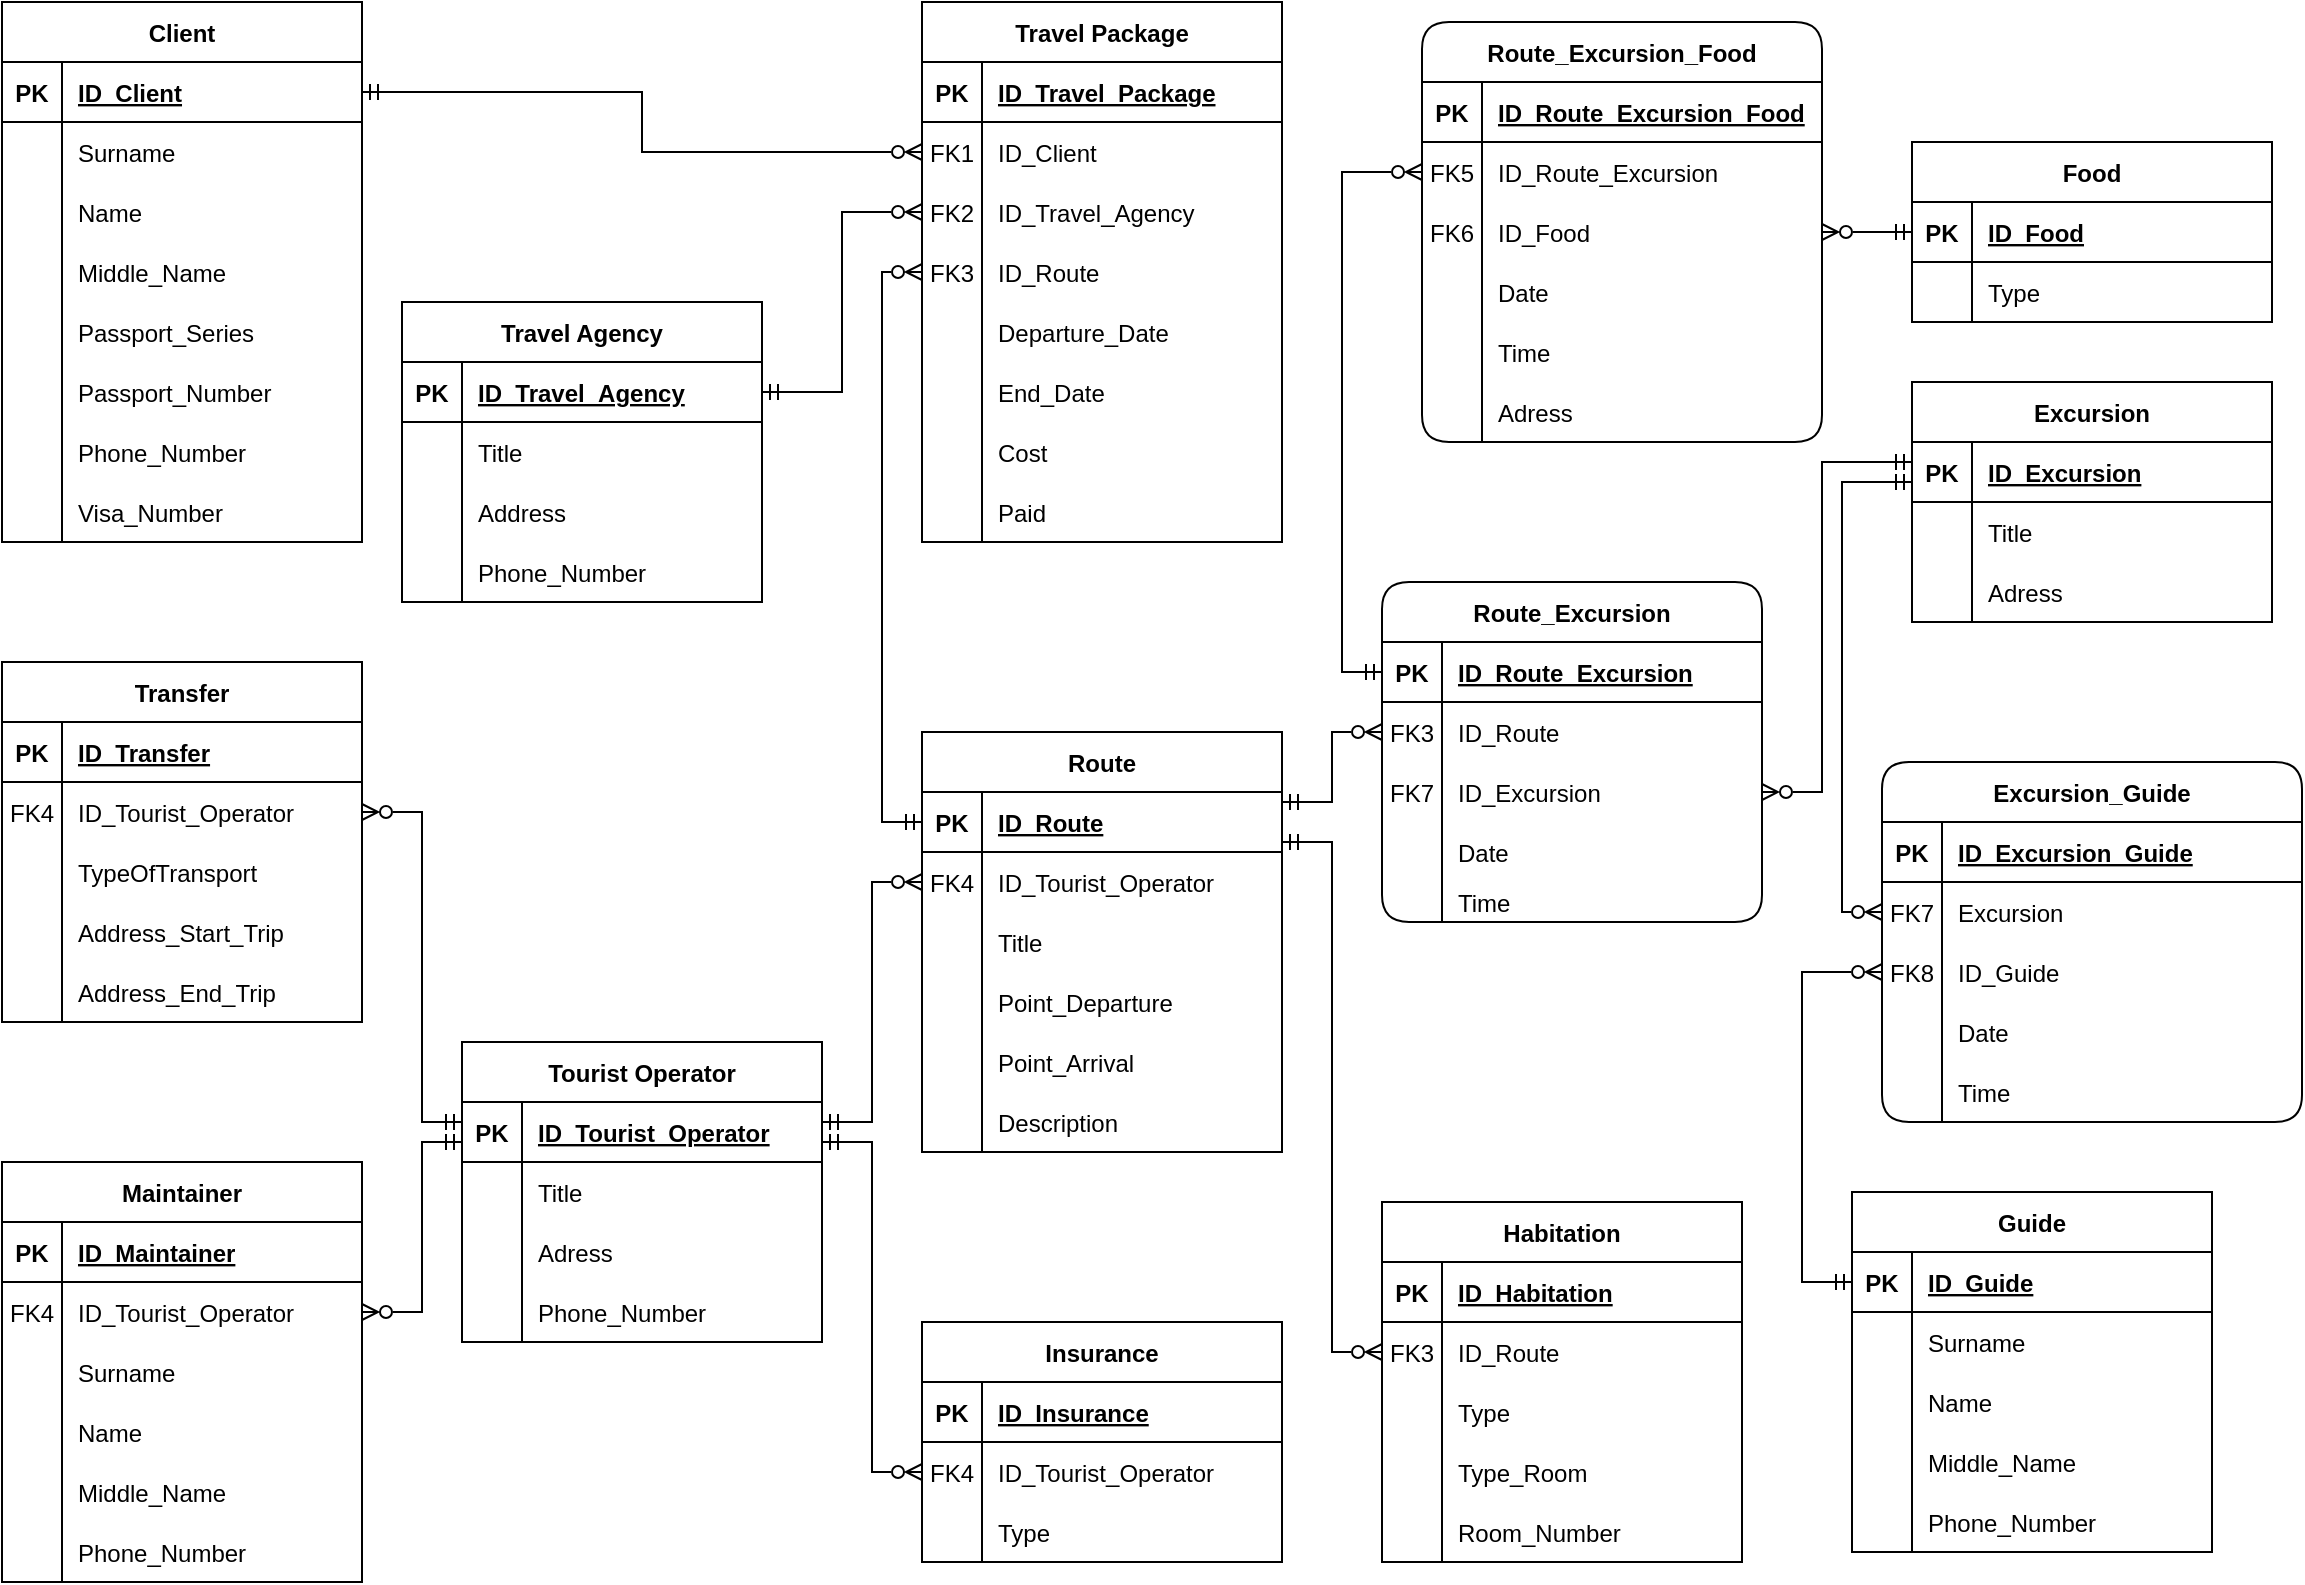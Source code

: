 <mxfile version="22.0.3" type="device">
  <diagram name="Страница 1" id="Gr-0XFC_V9g-jM1TxwCz">
    <mxGraphModel dx="1276" dy="614" grid="1" gridSize="10" guides="1" tooltips="1" connect="1" arrows="1" fold="1" page="1" pageScale="1" pageWidth="1169" pageHeight="827" math="0" shadow="0">
      <root>
        <mxCell id="0" />
        <mxCell id="1" parent="0" />
        <mxCell id="cj_MpbUc_S24sCj2MJXH-1" value="Tourist Operator" style="shape=table;startSize=30;container=1;collapsible=1;childLayout=tableLayout;fixedRows=1;rowLines=0;fontStyle=1;align=center;resizeLast=1;" parent="1" vertex="1">
          <mxGeometry x="240" y="530" width="180" height="150" as="geometry" />
        </mxCell>
        <mxCell id="cj_MpbUc_S24sCj2MJXH-2" value="" style="shape=tableRow;horizontal=0;startSize=0;swimlaneHead=0;swimlaneBody=0;fillColor=none;collapsible=0;dropTarget=0;points=[[0,0.5],[1,0.5]];portConstraint=eastwest;top=0;left=0;right=0;bottom=1;" parent="cj_MpbUc_S24sCj2MJXH-1" vertex="1">
          <mxGeometry y="30" width="180" height="30" as="geometry" />
        </mxCell>
        <mxCell id="cj_MpbUc_S24sCj2MJXH-3" value="PK" style="shape=partialRectangle;connectable=0;fillColor=none;top=0;left=0;bottom=0;right=0;fontStyle=1;overflow=hidden;" parent="cj_MpbUc_S24sCj2MJXH-2" vertex="1">
          <mxGeometry width="30" height="30" as="geometry">
            <mxRectangle width="30" height="30" as="alternateBounds" />
          </mxGeometry>
        </mxCell>
        <mxCell id="cj_MpbUc_S24sCj2MJXH-4" value="ID_Tourist_Operator" style="shape=partialRectangle;connectable=0;fillColor=none;top=0;left=0;bottom=0;right=0;align=left;spacingLeft=6;fontStyle=5;overflow=hidden;" parent="cj_MpbUc_S24sCj2MJXH-2" vertex="1">
          <mxGeometry x="30" width="150" height="30" as="geometry">
            <mxRectangle width="150" height="30" as="alternateBounds" />
          </mxGeometry>
        </mxCell>
        <mxCell id="cj_MpbUc_S24sCj2MJXH-5" value="" style="shape=tableRow;horizontal=0;startSize=0;swimlaneHead=0;swimlaneBody=0;fillColor=none;collapsible=0;dropTarget=0;points=[[0,0.5],[1,0.5]];portConstraint=eastwest;top=0;left=0;right=0;bottom=0;" parent="cj_MpbUc_S24sCj2MJXH-1" vertex="1">
          <mxGeometry y="60" width="180" height="30" as="geometry" />
        </mxCell>
        <mxCell id="cj_MpbUc_S24sCj2MJXH-6" value="" style="shape=partialRectangle;connectable=0;fillColor=none;top=0;left=0;bottom=0;right=0;editable=1;overflow=hidden;" parent="cj_MpbUc_S24sCj2MJXH-5" vertex="1">
          <mxGeometry width="30" height="30" as="geometry">
            <mxRectangle width="30" height="30" as="alternateBounds" />
          </mxGeometry>
        </mxCell>
        <mxCell id="cj_MpbUc_S24sCj2MJXH-7" value="Title" style="shape=partialRectangle;connectable=0;fillColor=none;top=0;left=0;bottom=0;right=0;align=left;spacingLeft=6;overflow=hidden;" parent="cj_MpbUc_S24sCj2MJXH-5" vertex="1">
          <mxGeometry x="30" width="150" height="30" as="geometry">
            <mxRectangle width="150" height="30" as="alternateBounds" />
          </mxGeometry>
        </mxCell>
        <mxCell id="cj_MpbUc_S24sCj2MJXH-8" value="" style="shape=tableRow;horizontal=0;startSize=0;swimlaneHead=0;swimlaneBody=0;fillColor=none;collapsible=0;dropTarget=0;points=[[0,0.5],[1,0.5]];portConstraint=eastwest;top=0;left=0;right=0;bottom=0;" parent="cj_MpbUc_S24sCj2MJXH-1" vertex="1">
          <mxGeometry y="90" width="180" height="30" as="geometry" />
        </mxCell>
        <mxCell id="cj_MpbUc_S24sCj2MJXH-9" value="" style="shape=partialRectangle;connectable=0;fillColor=none;top=0;left=0;bottom=0;right=0;editable=1;overflow=hidden;" parent="cj_MpbUc_S24sCj2MJXH-8" vertex="1">
          <mxGeometry width="30" height="30" as="geometry">
            <mxRectangle width="30" height="30" as="alternateBounds" />
          </mxGeometry>
        </mxCell>
        <mxCell id="cj_MpbUc_S24sCj2MJXH-10" value="Adress" style="shape=partialRectangle;connectable=0;fillColor=none;top=0;left=0;bottom=0;right=0;align=left;spacingLeft=6;overflow=hidden;" parent="cj_MpbUc_S24sCj2MJXH-8" vertex="1">
          <mxGeometry x="30" width="150" height="30" as="geometry">
            <mxRectangle width="150" height="30" as="alternateBounds" />
          </mxGeometry>
        </mxCell>
        <mxCell id="cj_MpbUc_S24sCj2MJXH-11" value="" style="shape=tableRow;horizontal=0;startSize=0;swimlaneHead=0;swimlaneBody=0;fillColor=none;collapsible=0;dropTarget=0;points=[[0,0.5],[1,0.5]];portConstraint=eastwest;top=0;left=0;right=0;bottom=0;" parent="cj_MpbUc_S24sCj2MJXH-1" vertex="1">
          <mxGeometry y="120" width="180" height="30" as="geometry" />
        </mxCell>
        <mxCell id="cj_MpbUc_S24sCj2MJXH-12" value="" style="shape=partialRectangle;connectable=0;fillColor=none;top=0;left=0;bottom=0;right=0;editable=1;overflow=hidden;" parent="cj_MpbUc_S24sCj2MJXH-11" vertex="1">
          <mxGeometry width="30" height="30" as="geometry">
            <mxRectangle width="30" height="30" as="alternateBounds" />
          </mxGeometry>
        </mxCell>
        <mxCell id="cj_MpbUc_S24sCj2MJXH-13" value="Phone_Number" style="shape=partialRectangle;connectable=0;fillColor=none;top=0;left=0;bottom=0;right=0;align=left;spacingLeft=6;overflow=hidden;" parent="cj_MpbUc_S24sCj2MJXH-11" vertex="1">
          <mxGeometry x="30" width="150" height="30" as="geometry">
            <mxRectangle width="150" height="30" as="alternateBounds" />
          </mxGeometry>
        </mxCell>
        <mxCell id="cj_MpbUc_S24sCj2MJXH-14" value="Travel Package" style="shape=table;startSize=30;container=1;collapsible=1;childLayout=tableLayout;fixedRows=1;rowLines=0;fontStyle=1;align=center;resizeLast=1;" parent="1" vertex="1">
          <mxGeometry x="470" y="10" width="180" height="270" as="geometry" />
        </mxCell>
        <mxCell id="cj_MpbUc_S24sCj2MJXH-15" value="" style="shape=tableRow;horizontal=0;startSize=0;swimlaneHead=0;swimlaneBody=0;fillColor=none;collapsible=0;dropTarget=0;points=[[0,0.5],[1,0.5]];portConstraint=eastwest;top=0;left=0;right=0;bottom=1;" parent="cj_MpbUc_S24sCj2MJXH-14" vertex="1">
          <mxGeometry y="30" width="180" height="30" as="geometry" />
        </mxCell>
        <mxCell id="cj_MpbUc_S24sCj2MJXH-16" value="PK" style="shape=partialRectangle;connectable=0;fillColor=none;top=0;left=0;bottom=0;right=0;fontStyle=1;overflow=hidden;" parent="cj_MpbUc_S24sCj2MJXH-15" vertex="1">
          <mxGeometry width="30" height="30" as="geometry">
            <mxRectangle width="30" height="30" as="alternateBounds" />
          </mxGeometry>
        </mxCell>
        <mxCell id="cj_MpbUc_S24sCj2MJXH-17" value="ID_Travel_Package" style="shape=partialRectangle;connectable=0;fillColor=none;top=0;left=0;bottom=0;right=0;align=left;spacingLeft=6;fontStyle=5;overflow=hidden;" parent="cj_MpbUc_S24sCj2MJXH-15" vertex="1">
          <mxGeometry x="30" width="150" height="30" as="geometry">
            <mxRectangle width="150" height="30" as="alternateBounds" />
          </mxGeometry>
        </mxCell>
        <mxCell id="KnQW6stTLYPV-aMgI_1A-68" value="" style="shape=tableRow;horizontal=0;startSize=0;swimlaneHead=0;swimlaneBody=0;fillColor=none;collapsible=0;dropTarget=0;points=[[0,0.5],[1,0.5]];portConstraint=eastwest;top=0;left=0;right=0;bottom=0;" parent="cj_MpbUc_S24sCj2MJXH-14" vertex="1">
          <mxGeometry y="60" width="180" height="30" as="geometry" />
        </mxCell>
        <mxCell id="KnQW6stTLYPV-aMgI_1A-69" value="FK1" style="shape=partialRectangle;connectable=0;fillColor=none;top=0;left=0;bottom=0;right=0;editable=1;overflow=hidden;" parent="KnQW6stTLYPV-aMgI_1A-68" vertex="1">
          <mxGeometry width="30" height="30" as="geometry">
            <mxRectangle width="30" height="30" as="alternateBounds" />
          </mxGeometry>
        </mxCell>
        <mxCell id="KnQW6stTLYPV-aMgI_1A-70" value="ID_Client" style="shape=partialRectangle;connectable=0;fillColor=none;top=0;left=0;bottom=0;right=0;align=left;spacingLeft=6;overflow=hidden;" parent="KnQW6stTLYPV-aMgI_1A-68" vertex="1">
          <mxGeometry x="30" width="150" height="30" as="geometry">
            <mxRectangle width="150" height="30" as="alternateBounds" />
          </mxGeometry>
        </mxCell>
        <mxCell id="KnQW6stTLYPV-aMgI_1A-76" value="" style="shape=tableRow;horizontal=0;startSize=0;swimlaneHead=0;swimlaneBody=0;fillColor=none;collapsible=0;dropTarget=0;points=[[0,0.5],[1,0.5]];portConstraint=eastwest;top=0;left=0;right=0;bottom=0;" parent="cj_MpbUc_S24sCj2MJXH-14" vertex="1">
          <mxGeometry y="90" width="180" height="30" as="geometry" />
        </mxCell>
        <mxCell id="KnQW6stTLYPV-aMgI_1A-77" value="FK2" style="shape=partialRectangle;connectable=0;fillColor=none;top=0;left=0;bottom=0;right=0;editable=1;overflow=hidden;" parent="KnQW6stTLYPV-aMgI_1A-76" vertex="1">
          <mxGeometry width="30" height="30" as="geometry">
            <mxRectangle width="30" height="30" as="alternateBounds" />
          </mxGeometry>
        </mxCell>
        <mxCell id="KnQW6stTLYPV-aMgI_1A-78" value="ID_Travel_Agency" style="shape=partialRectangle;connectable=0;fillColor=none;top=0;left=0;bottom=0;right=0;align=left;spacingLeft=6;overflow=hidden;" parent="KnQW6stTLYPV-aMgI_1A-76" vertex="1">
          <mxGeometry x="30" width="150" height="30" as="geometry">
            <mxRectangle width="150" height="30" as="alternateBounds" />
          </mxGeometry>
        </mxCell>
        <mxCell id="KnQW6stTLYPV-aMgI_1A-72" value="" style="shape=tableRow;horizontal=0;startSize=0;swimlaneHead=0;swimlaneBody=0;fillColor=none;collapsible=0;dropTarget=0;points=[[0,0.5],[1,0.5]];portConstraint=eastwest;top=0;left=0;right=0;bottom=0;" parent="cj_MpbUc_S24sCj2MJXH-14" vertex="1">
          <mxGeometry y="120" width="180" height="30" as="geometry" />
        </mxCell>
        <mxCell id="KnQW6stTLYPV-aMgI_1A-73" value="FK3" style="shape=partialRectangle;connectable=0;fillColor=none;top=0;left=0;bottom=0;right=0;editable=1;overflow=hidden;" parent="KnQW6stTLYPV-aMgI_1A-72" vertex="1">
          <mxGeometry width="30" height="30" as="geometry">
            <mxRectangle width="30" height="30" as="alternateBounds" />
          </mxGeometry>
        </mxCell>
        <mxCell id="KnQW6stTLYPV-aMgI_1A-74" value="ID_Route" style="shape=partialRectangle;connectable=0;fillColor=none;top=0;left=0;bottom=0;right=0;align=left;spacingLeft=6;overflow=hidden;" parent="KnQW6stTLYPV-aMgI_1A-72" vertex="1">
          <mxGeometry x="30" width="150" height="30" as="geometry">
            <mxRectangle width="150" height="30" as="alternateBounds" />
          </mxGeometry>
        </mxCell>
        <mxCell id="cj_MpbUc_S24sCj2MJXH-18" value="" style="shape=tableRow;horizontal=0;startSize=0;swimlaneHead=0;swimlaneBody=0;fillColor=none;collapsible=0;dropTarget=0;points=[[0,0.5],[1,0.5]];portConstraint=eastwest;top=0;left=0;right=0;bottom=0;" parent="cj_MpbUc_S24sCj2MJXH-14" vertex="1">
          <mxGeometry y="150" width="180" height="30" as="geometry" />
        </mxCell>
        <mxCell id="cj_MpbUc_S24sCj2MJXH-19" value="" style="shape=partialRectangle;connectable=0;fillColor=none;top=0;left=0;bottom=0;right=0;editable=1;overflow=hidden;" parent="cj_MpbUc_S24sCj2MJXH-18" vertex="1">
          <mxGeometry width="30" height="30" as="geometry">
            <mxRectangle width="30" height="30" as="alternateBounds" />
          </mxGeometry>
        </mxCell>
        <mxCell id="cj_MpbUc_S24sCj2MJXH-20" value="Departure_Date" style="shape=partialRectangle;connectable=0;fillColor=none;top=0;left=0;bottom=0;right=0;align=left;spacingLeft=6;overflow=hidden;" parent="cj_MpbUc_S24sCj2MJXH-18" vertex="1">
          <mxGeometry x="30" width="150" height="30" as="geometry">
            <mxRectangle width="150" height="30" as="alternateBounds" />
          </mxGeometry>
        </mxCell>
        <mxCell id="cj_MpbUc_S24sCj2MJXH-21" value="" style="shape=tableRow;horizontal=0;startSize=0;swimlaneHead=0;swimlaneBody=0;fillColor=none;collapsible=0;dropTarget=0;points=[[0,0.5],[1,0.5]];portConstraint=eastwest;top=0;left=0;right=0;bottom=0;" parent="cj_MpbUc_S24sCj2MJXH-14" vertex="1">
          <mxGeometry y="180" width="180" height="30" as="geometry" />
        </mxCell>
        <mxCell id="cj_MpbUc_S24sCj2MJXH-22" value="" style="shape=partialRectangle;connectable=0;fillColor=none;top=0;left=0;bottom=0;right=0;editable=1;overflow=hidden;" parent="cj_MpbUc_S24sCj2MJXH-21" vertex="1">
          <mxGeometry width="30" height="30" as="geometry">
            <mxRectangle width="30" height="30" as="alternateBounds" />
          </mxGeometry>
        </mxCell>
        <mxCell id="cj_MpbUc_S24sCj2MJXH-23" value="End_Date" style="shape=partialRectangle;connectable=0;fillColor=none;top=0;left=0;bottom=0;right=0;align=left;spacingLeft=6;overflow=hidden;" parent="cj_MpbUc_S24sCj2MJXH-21" vertex="1">
          <mxGeometry x="30" width="150" height="30" as="geometry">
            <mxRectangle width="150" height="30" as="alternateBounds" />
          </mxGeometry>
        </mxCell>
        <mxCell id="cj_MpbUc_S24sCj2MJXH-27" value="" style="shape=tableRow;horizontal=0;startSize=0;swimlaneHead=0;swimlaneBody=0;fillColor=none;collapsible=0;dropTarget=0;points=[[0,0.5],[1,0.5]];portConstraint=eastwest;top=0;left=0;right=0;bottom=0;" parent="cj_MpbUc_S24sCj2MJXH-14" vertex="1">
          <mxGeometry y="210" width="180" height="30" as="geometry" />
        </mxCell>
        <mxCell id="cj_MpbUc_S24sCj2MJXH-28" value="" style="shape=partialRectangle;connectable=0;fillColor=none;top=0;left=0;bottom=0;right=0;editable=1;overflow=hidden;" parent="cj_MpbUc_S24sCj2MJXH-27" vertex="1">
          <mxGeometry width="30" height="30" as="geometry">
            <mxRectangle width="30" height="30" as="alternateBounds" />
          </mxGeometry>
        </mxCell>
        <mxCell id="cj_MpbUc_S24sCj2MJXH-29" value="Cost" style="shape=partialRectangle;connectable=0;fillColor=none;top=0;left=0;bottom=0;right=0;align=left;spacingLeft=6;overflow=hidden;" parent="cj_MpbUc_S24sCj2MJXH-27" vertex="1">
          <mxGeometry x="30" width="150" height="30" as="geometry">
            <mxRectangle width="150" height="30" as="alternateBounds" />
          </mxGeometry>
        </mxCell>
        <mxCell id="KnQW6stTLYPV-aMgI_1A-20" value="" style="shape=tableRow;horizontal=0;startSize=0;swimlaneHead=0;swimlaneBody=0;fillColor=none;collapsible=0;dropTarget=0;points=[[0,0.5],[1,0.5]];portConstraint=eastwest;top=0;left=0;right=0;bottom=0;" parent="cj_MpbUc_S24sCj2MJXH-14" vertex="1">
          <mxGeometry y="240" width="180" height="30" as="geometry" />
        </mxCell>
        <mxCell id="KnQW6stTLYPV-aMgI_1A-21" value="" style="shape=partialRectangle;connectable=0;fillColor=none;top=0;left=0;bottom=0;right=0;editable=1;overflow=hidden;" parent="KnQW6stTLYPV-aMgI_1A-20" vertex="1">
          <mxGeometry width="30" height="30" as="geometry">
            <mxRectangle width="30" height="30" as="alternateBounds" />
          </mxGeometry>
        </mxCell>
        <mxCell id="KnQW6stTLYPV-aMgI_1A-22" value="Paid" style="shape=partialRectangle;connectable=0;fillColor=none;top=0;left=0;bottom=0;right=0;align=left;spacingLeft=6;overflow=hidden;" parent="KnQW6stTLYPV-aMgI_1A-20" vertex="1">
          <mxGeometry x="30" width="150" height="30" as="geometry">
            <mxRectangle width="150" height="30" as="alternateBounds" />
          </mxGeometry>
        </mxCell>
        <mxCell id="cj_MpbUc_S24sCj2MJXH-33" value="Client" style="shape=table;startSize=30;container=1;collapsible=1;childLayout=tableLayout;fixedRows=1;rowLines=0;fontStyle=1;align=center;resizeLast=1;" parent="1" vertex="1">
          <mxGeometry x="10" y="10" width="180" height="270" as="geometry" />
        </mxCell>
        <mxCell id="cj_MpbUc_S24sCj2MJXH-34" value="" style="shape=tableRow;horizontal=0;startSize=0;swimlaneHead=0;swimlaneBody=0;fillColor=none;collapsible=0;dropTarget=0;points=[[0,0.5],[1,0.5]];portConstraint=eastwest;top=0;left=0;right=0;bottom=1;" parent="cj_MpbUc_S24sCj2MJXH-33" vertex="1">
          <mxGeometry y="30" width="180" height="30" as="geometry" />
        </mxCell>
        <mxCell id="cj_MpbUc_S24sCj2MJXH-35" value="PK" style="shape=partialRectangle;connectable=0;fillColor=none;top=0;left=0;bottom=0;right=0;fontStyle=1;overflow=hidden;" parent="cj_MpbUc_S24sCj2MJXH-34" vertex="1">
          <mxGeometry width="30" height="30" as="geometry">
            <mxRectangle width="30" height="30" as="alternateBounds" />
          </mxGeometry>
        </mxCell>
        <mxCell id="cj_MpbUc_S24sCj2MJXH-36" value="ID_Client" style="shape=partialRectangle;connectable=0;fillColor=none;top=0;left=0;bottom=0;right=0;align=left;spacingLeft=6;fontStyle=5;overflow=hidden;" parent="cj_MpbUc_S24sCj2MJXH-34" vertex="1">
          <mxGeometry x="30" width="150" height="30" as="geometry">
            <mxRectangle width="150" height="30" as="alternateBounds" />
          </mxGeometry>
        </mxCell>
        <mxCell id="cj_MpbUc_S24sCj2MJXH-37" value="" style="shape=tableRow;horizontal=0;startSize=0;swimlaneHead=0;swimlaneBody=0;fillColor=none;collapsible=0;dropTarget=0;points=[[0,0.5],[1,0.5]];portConstraint=eastwest;top=0;left=0;right=0;bottom=0;" parent="cj_MpbUc_S24sCj2MJXH-33" vertex="1">
          <mxGeometry y="60" width="180" height="30" as="geometry" />
        </mxCell>
        <mxCell id="cj_MpbUc_S24sCj2MJXH-38" value="" style="shape=partialRectangle;connectable=0;fillColor=none;top=0;left=0;bottom=0;right=0;editable=1;overflow=hidden;" parent="cj_MpbUc_S24sCj2MJXH-37" vertex="1">
          <mxGeometry width="30" height="30" as="geometry">
            <mxRectangle width="30" height="30" as="alternateBounds" />
          </mxGeometry>
        </mxCell>
        <mxCell id="cj_MpbUc_S24sCj2MJXH-39" value="Surname " style="shape=partialRectangle;connectable=0;fillColor=none;top=0;left=0;bottom=0;right=0;align=left;spacingLeft=6;overflow=hidden;" parent="cj_MpbUc_S24sCj2MJXH-37" vertex="1">
          <mxGeometry x="30" width="150" height="30" as="geometry">
            <mxRectangle width="150" height="30" as="alternateBounds" />
          </mxGeometry>
        </mxCell>
        <mxCell id="cj_MpbUc_S24sCj2MJXH-40" value="" style="shape=tableRow;horizontal=0;startSize=0;swimlaneHead=0;swimlaneBody=0;fillColor=none;collapsible=0;dropTarget=0;points=[[0,0.5],[1,0.5]];portConstraint=eastwest;top=0;left=0;right=0;bottom=0;" parent="cj_MpbUc_S24sCj2MJXH-33" vertex="1">
          <mxGeometry y="90" width="180" height="30" as="geometry" />
        </mxCell>
        <mxCell id="cj_MpbUc_S24sCj2MJXH-41" value="" style="shape=partialRectangle;connectable=0;fillColor=none;top=0;left=0;bottom=0;right=0;editable=1;overflow=hidden;" parent="cj_MpbUc_S24sCj2MJXH-40" vertex="1">
          <mxGeometry width="30" height="30" as="geometry">
            <mxRectangle width="30" height="30" as="alternateBounds" />
          </mxGeometry>
        </mxCell>
        <mxCell id="cj_MpbUc_S24sCj2MJXH-42" value="Name" style="shape=partialRectangle;connectable=0;fillColor=none;top=0;left=0;bottom=0;right=0;align=left;spacingLeft=6;overflow=hidden;" parent="cj_MpbUc_S24sCj2MJXH-40" vertex="1">
          <mxGeometry x="30" width="150" height="30" as="geometry">
            <mxRectangle width="150" height="30" as="alternateBounds" />
          </mxGeometry>
        </mxCell>
        <mxCell id="cj_MpbUc_S24sCj2MJXH-43" value="" style="shape=tableRow;horizontal=0;startSize=0;swimlaneHead=0;swimlaneBody=0;fillColor=none;collapsible=0;dropTarget=0;points=[[0,0.5],[1,0.5]];portConstraint=eastwest;top=0;left=0;right=0;bottom=0;" parent="cj_MpbUc_S24sCj2MJXH-33" vertex="1">
          <mxGeometry y="120" width="180" height="30" as="geometry" />
        </mxCell>
        <mxCell id="cj_MpbUc_S24sCj2MJXH-44" value="" style="shape=partialRectangle;connectable=0;fillColor=none;top=0;left=0;bottom=0;right=0;editable=1;overflow=hidden;" parent="cj_MpbUc_S24sCj2MJXH-43" vertex="1">
          <mxGeometry width="30" height="30" as="geometry">
            <mxRectangle width="30" height="30" as="alternateBounds" />
          </mxGeometry>
        </mxCell>
        <mxCell id="cj_MpbUc_S24sCj2MJXH-45" value="Middle_Name" style="shape=partialRectangle;connectable=0;fillColor=none;top=0;left=0;bottom=0;right=0;align=left;spacingLeft=6;overflow=hidden;" parent="cj_MpbUc_S24sCj2MJXH-43" vertex="1">
          <mxGeometry x="30" width="150" height="30" as="geometry">
            <mxRectangle width="150" height="30" as="alternateBounds" />
          </mxGeometry>
        </mxCell>
        <mxCell id="cj_MpbUc_S24sCj2MJXH-46" value="" style="shape=tableRow;horizontal=0;startSize=0;swimlaneHead=0;swimlaneBody=0;fillColor=none;collapsible=0;dropTarget=0;points=[[0,0.5],[1,0.5]];portConstraint=eastwest;top=0;left=0;right=0;bottom=0;" parent="cj_MpbUc_S24sCj2MJXH-33" vertex="1">
          <mxGeometry y="150" width="180" height="30" as="geometry" />
        </mxCell>
        <mxCell id="cj_MpbUc_S24sCj2MJXH-47" value="" style="shape=partialRectangle;connectable=0;fillColor=none;top=0;left=0;bottom=0;right=0;editable=1;overflow=hidden;" parent="cj_MpbUc_S24sCj2MJXH-46" vertex="1">
          <mxGeometry width="30" height="30" as="geometry">
            <mxRectangle width="30" height="30" as="alternateBounds" />
          </mxGeometry>
        </mxCell>
        <mxCell id="cj_MpbUc_S24sCj2MJXH-48" value="Passport_Series" style="shape=partialRectangle;connectable=0;fillColor=none;top=0;left=0;bottom=0;right=0;align=left;spacingLeft=6;overflow=hidden;" parent="cj_MpbUc_S24sCj2MJXH-46" vertex="1">
          <mxGeometry x="30" width="150" height="30" as="geometry">
            <mxRectangle width="150" height="30" as="alternateBounds" />
          </mxGeometry>
        </mxCell>
        <mxCell id="cj_MpbUc_S24sCj2MJXH-49" value="" style="shape=tableRow;horizontal=0;startSize=0;swimlaneHead=0;swimlaneBody=0;fillColor=none;collapsible=0;dropTarget=0;points=[[0,0.5],[1,0.5]];portConstraint=eastwest;top=0;left=0;right=0;bottom=0;" parent="cj_MpbUc_S24sCj2MJXH-33" vertex="1">
          <mxGeometry y="180" width="180" height="30" as="geometry" />
        </mxCell>
        <mxCell id="cj_MpbUc_S24sCj2MJXH-50" value="" style="shape=partialRectangle;connectable=0;fillColor=none;top=0;left=0;bottom=0;right=0;editable=1;overflow=hidden;" parent="cj_MpbUc_S24sCj2MJXH-49" vertex="1">
          <mxGeometry width="30" height="30" as="geometry">
            <mxRectangle width="30" height="30" as="alternateBounds" />
          </mxGeometry>
        </mxCell>
        <mxCell id="cj_MpbUc_S24sCj2MJXH-51" value="Passport_Number" style="shape=partialRectangle;connectable=0;fillColor=none;top=0;left=0;bottom=0;right=0;align=left;spacingLeft=6;overflow=hidden;" parent="cj_MpbUc_S24sCj2MJXH-49" vertex="1">
          <mxGeometry x="30" width="150" height="30" as="geometry">
            <mxRectangle width="150" height="30" as="alternateBounds" />
          </mxGeometry>
        </mxCell>
        <mxCell id="cj_MpbUc_S24sCj2MJXH-52" value="" style="shape=tableRow;horizontal=0;startSize=0;swimlaneHead=0;swimlaneBody=0;fillColor=none;collapsible=0;dropTarget=0;points=[[0,0.5],[1,0.5]];portConstraint=eastwest;top=0;left=0;right=0;bottom=0;" parent="cj_MpbUc_S24sCj2MJXH-33" vertex="1">
          <mxGeometry y="210" width="180" height="30" as="geometry" />
        </mxCell>
        <mxCell id="cj_MpbUc_S24sCj2MJXH-53" value="" style="shape=partialRectangle;connectable=0;fillColor=none;top=0;left=0;bottom=0;right=0;editable=1;overflow=hidden;" parent="cj_MpbUc_S24sCj2MJXH-52" vertex="1">
          <mxGeometry width="30" height="30" as="geometry">
            <mxRectangle width="30" height="30" as="alternateBounds" />
          </mxGeometry>
        </mxCell>
        <mxCell id="cj_MpbUc_S24sCj2MJXH-54" value="Phone_Number" style="shape=partialRectangle;connectable=0;fillColor=none;top=0;left=0;bottom=0;right=0;align=left;spacingLeft=6;overflow=hidden;" parent="cj_MpbUc_S24sCj2MJXH-52" vertex="1">
          <mxGeometry x="30" width="150" height="30" as="geometry">
            <mxRectangle width="150" height="30" as="alternateBounds" />
          </mxGeometry>
        </mxCell>
        <mxCell id="cj_MpbUc_S24sCj2MJXH-55" value="" style="shape=tableRow;horizontal=0;startSize=0;swimlaneHead=0;swimlaneBody=0;fillColor=none;collapsible=0;dropTarget=0;points=[[0,0.5],[1,0.5]];portConstraint=eastwest;top=0;left=0;right=0;bottom=0;" parent="cj_MpbUc_S24sCj2MJXH-33" vertex="1">
          <mxGeometry y="240" width="180" height="30" as="geometry" />
        </mxCell>
        <mxCell id="cj_MpbUc_S24sCj2MJXH-56" value="" style="shape=partialRectangle;connectable=0;fillColor=none;top=0;left=0;bottom=0;right=0;editable=1;overflow=hidden;" parent="cj_MpbUc_S24sCj2MJXH-55" vertex="1">
          <mxGeometry width="30" height="30" as="geometry">
            <mxRectangle width="30" height="30" as="alternateBounds" />
          </mxGeometry>
        </mxCell>
        <mxCell id="cj_MpbUc_S24sCj2MJXH-57" value="Visa_Number" style="shape=partialRectangle;connectable=0;fillColor=none;top=0;left=0;bottom=0;right=0;align=left;spacingLeft=6;overflow=hidden;" parent="cj_MpbUc_S24sCj2MJXH-55" vertex="1">
          <mxGeometry x="30" width="150" height="30" as="geometry">
            <mxRectangle width="150" height="30" as="alternateBounds" />
          </mxGeometry>
        </mxCell>
        <mxCell id="cj_MpbUc_S24sCj2MJXH-58" value="Route" style="shape=table;startSize=30;container=1;collapsible=1;childLayout=tableLayout;fixedRows=1;rowLines=0;fontStyle=1;align=center;resizeLast=1;" parent="1" vertex="1">
          <mxGeometry x="470" y="375" width="180" height="210" as="geometry" />
        </mxCell>
        <mxCell id="cj_MpbUc_S24sCj2MJXH-59" value="" style="shape=tableRow;horizontal=0;startSize=0;swimlaneHead=0;swimlaneBody=0;fillColor=none;collapsible=0;dropTarget=0;points=[[0,0.5],[1,0.5]];portConstraint=eastwest;top=0;left=0;right=0;bottom=1;" parent="cj_MpbUc_S24sCj2MJXH-58" vertex="1">
          <mxGeometry y="30" width="180" height="30" as="geometry" />
        </mxCell>
        <mxCell id="cj_MpbUc_S24sCj2MJXH-60" value="PK" style="shape=partialRectangle;connectable=0;fillColor=none;top=0;left=0;bottom=0;right=0;fontStyle=1;overflow=hidden;" parent="cj_MpbUc_S24sCj2MJXH-59" vertex="1">
          <mxGeometry width="30" height="30" as="geometry">
            <mxRectangle width="30" height="30" as="alternateBounds" />
          </mxGeometry>
        </mxCell>
        <mxCell id="cj_MpbUc_S24sCj2MJXH-61" value="ID_Route" style="shape=partialRectangle;connectable=0;fillColor=none;top=0;left=0;bottom=0;right=0;align=left;spacingLeft=6;fontStyle=5;overflow=hidden;" parent="cj_MpbUc_S24sCj2MJXH-59" vertex="1">
          <mxGeometry x="30" width="150" height="30" as="geometry">
            <mxRectangle width="150" height="30" as="alternateBounds" />
          </mxGeometry>
        </mxCell>
        <mxCell id="KnQW6stTLYPV-aMgI_1A-113" value="" style="shape=tableRow;horizontal=0;startSize=0;swimlaneHead=0;swimlaneBody=0;fillColor=none;collapsible=0;dropTarget=0;points=[[0,0.5],[1,0.5]];portConstraint=eastwest;top=0;left=0;right=0;bottom=0;" parent="cj_MpbUc_S24sCj2MJXH-58" vertex="1">
          <mxGeometry y="60" width="180" height="30" as="geometry" />
        </mxCell>
        <mxCell id="KnQW6stTLYPV-aMgI_1A-114" value="FK4" style="shape=partialRectangle;connectable=0;fillColor=none;top=0;left=0;bottom=0;right=0;editable=1;overflow=hidden;" parent="KnQW6stTLYPV-aMgI_1A-113" vertex="1">
          <mxGeometry width="30" height="30" as="geometry">
            <mxRectangle width="30" height="30" as="alternateBounds" />
          </mxGeometry>
        </mxCell>
        <mxCell id="KnQW6stTLYPV-aMgI_1A-115" value="ID_Tourist_Operator" style="shape=partialRectangle;connectable=0;fillColor=none;top=0;left=0;bottom=0;right=0;align=left;spacingLeft=6;overflow=hidden;" parent="KnQW6stTLYPV-aMgI_1A-113" vertex="1">
          <mxGeometry x="30" width="150" height="30" as="geometry">
            <mxRectangle width="150" height="30" as="alternateBounds" />
          </mxGeometry>
        </mxCell>
        <mxCell id="cj_MpbUc_S24sCj2MJXH-62" value="" style="shape=tableRow;horizontal=0;startSize=0;swimlaneHead=0;swimlaneBody=0;fillColor=none;collapsible=0;dropTarget=0;points=[[0,0.5],[1,0.5]];portConstraint=eastwest;top=0;left=0;right=0;bottom=0;" parent="cj_MpbUc_S24sCj2MJXH-58" vertex="1">
          <mxGeometry y="90" width="180" height="30" as="geometry" />
        </mxCell>
        <mxCell id="cj_MpbUc_S24sCj2MJXH-63" value="" style="shape=partialRectangle;connectable=0;fillColor=none;top=0;left=0;bottom=0;right=0;editable=1;overflow=hidden;" parent="cj_MpbUc_S24sCj2MJXH-62" vertex="1">
          <mxGeometry width="30" height="30" as="geometry">
            <mxRectangle width="30" height="30" as="alternateBounds" />
          </mxGeometry>
        </mxCell>
        <mxCell id="cj_MpbUc_S24sCj2MJXH-64" value="Title" style="shape=partialRectangle;connectable=0;fillColor=none;top=0;left=0;bottom=0;right=0;align=left;spacingLeft=6;overflow=hidden;" parent="cj_MpbUc_S24sCj2MJXH-62" vertex="1">
          <mxGeometry x="30" width="150" height="30" as="geometry">
            <mxRectangle width="150" height="30" as="alternateBounds" />
          </mxGeometry>
        </mxCell>
        <mxCell id="cj_MpbUc_S24sCj2MJXH-65" value="" style="shape=tableRow;horizontal=0;startSize=0;swimlaneHead=0;swimlaneBody=0;fillColor=none;collapsible=0;dropTarget=0;points=[[0,0.5],[1,0.5]];portConstraint=eastwest;top=0;left=0;right=0;bottom=0;" parent="cj_MpbUc_S24sCj2MJXH-58" vertex="1">
          <mxGeometry y="120" width="180" height="30" as="geometry" />
        </mxCell>
        <mxCell id="cj_MpbUc_S24sCj2MJXH-66" value="" style="shape=partialRectangle;connectable=0;fillColor=none;top=0;left=0;bottom=0;right=0;editable=1;overflow=hidden;" parent="cj_MpbUc_S24sCj2MJXH-65" vertex="1">
          <mxGeometry width="30" height="30" as="geometry">
            <mxRectangle width="30" height="30" as="alternateBounds" />
          </mxGeometry>
        </mxCell>
        <mxCell id="cj_MpbUc_S24sCj2MJXH-67" value="Point_Departure" style="shape=partialRectangle;connectable=0;fillColor=none;top=0;left=0;bottom=0;right=0;align=left;spacingLeft=6;overflow=hidden;" parent="cj_MpbUc_S24sCj2MJXH-65" vertex="1">
          <mxGeometry x="30" width="150" height="30" as="geometry">
            <mxRectangle width="150" height="30" as="alternateBounds" />
          </mxGeometry>
        </mxCell>
        <mxCell id="cj_MpbUc_S24sCj2MJXH-68" value="" style="shape=tableRow;horizontal=0;startSize=0;swimlaneHead=0;swimlaneBody=0;fillColor=none;collapsible=0;dropTarget=0;points=[[0,0.5],[1,0.5]];portConstraint=eastwest;top=0;left=0;right=0;bottom=0;" parent="cj_MpbUc_S24sCj2MJXH-58" vertex="1">
          <mxGeometry y="150" width="180" height="30" as="geometry" />
        </mxCell>
        <mxCell id="cj_MpbUc_S24sCj2MJXH-69" value="" style="shape=partialRectangle;connectable=0;fillColor=none;top=0;left=0;bottom=0;right=0;editable=1;overflow=hidden;" parent="cj_MpbUc_S24sCj2MJXH-68" vertex="1">
          <mxGeometry width="30" height="30" as="geometry">
            <mxRectangle width="30" height="30" as="alternateBounds" />
          </mxGeometry>
        </mxCell>
        <mxCell id="cj_MpbUc_S24sCj2MJXH-70" value="Point_Arrival" style="shape=partialRectangle;connectable=0;fillColor=none;top=0;left=0;bottom=0;right=0;align=left;spacingLeft=6;overflow=hidden;" parent="cj_MpbUc_S24sCj2MJXH-68" vertex="1">
          <mxGeometry x="30" width="150" height="30" as="geometry">
            <mxRectangle width="150" height="30" as="alternateBounds" />
          </mxGeometry>
        </mxCell>
        <mxCell id="cj_MpbUc_S24sCj2MJXH-71" value="" style="shape=tableRow;horizontal=0;startSize=0;swimlaneHead=0;swimlaneBody=0;fillColor=none;collapsible=0;dropTarget=0;points=[[0,0.5],[1,0.5]];portConstraint=eastwest;top=0;left=0;right=0;bottom=0;" parent="cj_MpbUc_S24sCj2MJXH-58" vertex="1">
          <mxGeometry y="180" width="180" height="30" as="geometry" />
        </mxCell>
        <mxCell id="cj_MpbUc_S24sCj2MJXH-72" value="" style="shape=partialRectangle;connectable=0;fillColor=none;top=0;left=0;bottom=0;right=0;editable=1;overflow=hidden;" parent="cj_MpbUc_S24sCj2MJXH-71" vertex="1">
          <mxGeometry width="30" height="30" as="geometry">
            <mxRectangle width="30" height="30" as="alternateBounds" />
          </mxGeometry>
        </mxCell>
        <mxCell id="cj_MpbUc_S24sCj2MJXH-73" value="Description" style="shape=partialRectangle;connectable=0;fillColor=none;top=0;left=0;bottom=0;right=0;align=left;spacingLeft=6;overflow=hidden;" parent="cj_MpbUc_S24sCj2MJXH-71" vertex="1">
          <mxGeometry x="30" width="150" height="30" as="geometry">
            <mxRectangle width="150" height="30" as="alternateBounds" />
          </mxGeometry>
        </mxCell>
        <mxCell id="cj_MpbUc_S24sCj2MJXH-74" value="Travel Agency" style="shape=table;startSize=30;container=1;collapsible=1;childLayout=tableLayout;fixedRows=1;rowLines=0;fontStyle=1;align=center;resizeLast=1;" parent="1" vertex="1">
          <mxGeometry x="210" y="160" width="180" height="150" as="geometry" />
        </mxCell>
        <mxCell id="cj_MpbUc_S24sCj2MJXH-75" value="" style="shape=tableRow;horizontal=0;startSize=0;swimlaneHead=0;swimlaneBody=0;fillColor=none;collapsible=0;dropTarget=0;points=[[0,0.5],[1,0.5]];portConstraint=eastwest;top=0;left=0;right=0;bottom=1;" parent="cj_MpbUc_S24sCj2MJXH-74" vertex="1">
          <mxGeometry y="30" width="180" height="30" as="geometry" />
        </mxCell>
        <mxCell id="cj_MpbUc_S24sCj2MJXH-76" value="PK" style="shape=partialRectangle;connectable=0;fillColor=none;top=0;left=0;bottom=0;right=0;fontStyle=1;overflow=hidden;" parent="cj_MpbUc_S24sCj2MJXH-75" vertex="1">
          <mxGeometry width="30" height="30" as="geometry">
            <mxRectangle width="30" height="30" as="alternateBounds" />
          </mxGeometry>
        </mxCell>
        <mxCell id="cj_MpbUc_S24sCj2MJXH-77" value="ID_Travel_Agency" style="shape=partialRectangle;connectable=0;fillColor=none;top=0;left=0;bottom=0;right=0;align=left;spacingLeft=6;fontStyle=5;overflow=hidden;" parent="cj_MpbUc_S24sCj2MJXH-75" vertex="1">
          <mxGeometry x="30" width="150" height="30" as="geometry">
            <mxRectangle width="150" height="30" as="alternateBounds" />
          </mxGeometry>
        </mxCell>
        <mxCell id="cj_MpbUc_S24sCj2MJXH-78" value="" style="shape=tableRow;horizontal=0;startSize=0;swimlaneHead=0;swimlaneBody=0;fillColor=none;collapsible=0;dropTarget=0;points=[[0,0.5],[1,0.5]];portConstraint=eastwest;top=0;left=0;right=0;bottom=0;" parent="cj_MpbUc_S24sCj2MJXH-74" vertex="1">
          <mxGeometry y="60" width="180" height="30" as="geometry" />
        </mxCell>
        <mxCell id="cj_MpbUc_S24sCj2MJXH-79" value="" style="shape=partialRectangle;connectable=0;fillColor=none;top=0;left=0;bottom=0;right=0;editable=1;overflow=hidden;" parent="cj_MpbUc_S24sCj2MJXH-78" vertex="1">
          <mxGeometry width="30" height="30" as="geometry">
            <mxRectangle width="30" height="30" as="alternateBounds" />
          </mxGeometry>
        </mxCell>
        <mxCell id="cj_MpbUc_S24sCj2MJXH-80" value="Title" style="shape=partialRectangle;connectable=0;fillColor=none;top=0;left=0;bottom=0;right=0;align=left;spacingLeft=6;overflow=hidden;" parent="cj_MpbUc_S24sCj2MJXH-78" vertex="1">
          <mxGeometry x="30" width="150" height="30" as="geometry">
            <mxRectangle width="150" height="30" as="alternateBounds" />
          </mxGeometry>
        </mxCell>
        <mxCell id="cj_MpbUc_S24sCj2MJXH-81" value="" style="shape=tableRow;horizontal=0;startSize=0;swimlaneHead=0;swimlaneBody=0;fillColor=none;collapsible=0;dropTarget=0;points=[[0,0.5],[1,0.5]];portConstraint=eastwest;top=0;left=0;right=0;bottom=0;" parent="cj_MpbUc_S24sCj2MJXH-74" vertex="1">
          <mxGeometry y="90" width="180" height="30" as="geometry" />
        </mxCell>
        <mxCell id="cj_MpbUc_S24sCj2MJXH-82" value="" style="shape=partialRectangle;connectable=0;fillColor=none;top=0;left=0;bottom=0;right=0;editable=1;overflow=hidden;" parent="cj_MpbUc_S24sCj2MJXH-81" vertex="1">
          <mxGeometry width="30" height="30" as="geometry">
            <mxRectangle width="30" height="30" as="alternateBounds" />
          </mxGeometry>
        </mxCell>
        <mxCell id="cj_MpbUc_S24sCj2MJXH-83" value="Address" style="shape=partialRectangle;connectable=0;fillColor=none;top=0;left=0;bottom=0;right=0;align=left;spacingLeft=6;overflow=hidden;" parent="cj_MpbUc_S24sCj2MJXH-81" vertex="1">
          <mxGeometry x="30" width="150" height="30" as="geometry">
            <mxRectangle width="150" height="30" as="alternateBounds" />
          </mxGeometry>
        </mxCell>
        <mxCell id="cj_MpbUc_S24sCj2MJXH-84" value="" style="shape=tableRow;horizontal=0;startSize=0;swimlaneHead=0;swimlaneBody=0;fillColor=none;collapsible=0;dropTarget=0;points=[[0,0.5],[1,0.5]];portConstraint=eastwest;top=0;left=0;right=0;bottom=0;" parent="cj_MpbUc_S24sCj2MJXH-74" vertex="1">
          <mxGeometry y="120" width="180" height="30" as="geometry" />
        </mxCell>
        <mxCell id="cj_MpbUc_S24sCj2MJXH-85" value="" style="shape=partialRectangle;connectable=0;fillColor=none;top=0;left=0;bottom=0;right=0;editable=1;overflow=hidden;" parent="cj_MpbUc_S24sCj2MJXH-84" vertex="1">
          <mxGeometry width="30" height="30" as="geometry">
            <mxRectangle width="30" height="30" as="alternateBounds" />
          </mxGeometry>
        </mxCell>
        <mxCell id="cj_MpbUc_S24sCj2MJXH-86" value="Phone_Number" style="shape=partialRectangle;connectable=0;fillColor=none;top=0;left=0;bottom=0;right=0;align=left;spacingLeft=6;overflow=hidden;" parent="cj_MpbUc_S24sCj2MJXH-84" vertex="1">
          <mxGeometry x="30" width="150" height="30" as="geometry">
            <mxRectangle width="150" height="30" as="alternateBounds" />
          </mxGeometry>
        </mxCell>
        <mxCell id="cj_MpbUc_S24sCj2MJXH-87" value="Excursion" style="shape=table;startSize=30;container=1;collapsible=1;childLayout=tableLayout;fixedRows=1;rowLines=0;fontStyle=1;align=center;resizeLast=1;gradientColor=none;rounded=0;" parent="1" vertex="1">
          <mxGeometry x="965" y="200" width="180" height="120" as="geometry" />
        </mxCell>
        <mxCell id="cj_MpbUc_S24sCj2MJXH-88" value="" style="shape=tableRow;horizontal=0;startSize=0;swimlaneHead=0;swimlaneBody=0;fillColor=none;collapsible=0;dropTarget=0;points=[[0,0.5],[1,0.5]];portConstraint=eastwest;top=0;left=0;right=0;bottom=1;" parent="cj_MpbUc_S24sCj2MJXH-87" vertex="1">
          <mxGeometry y="30" width="180" height="30" as="geometry" />
        </mxCell>
        <mxCell id="cj_MpbUc_S24sCj2MJXH-89" value="PK" style="shape=partialRectangle;connectable=0;fillColor=none;top=0;left=0;bottom=0;right=0;fontStyle=1;overflow=hidden;" parent="cj_MpbUc_S24sCj2MJXH-88" vertex="1">
          <mxGeometry width="30" height="30" as="geometry">
            <mxRectangle width="30" height="30" as="alternateBounds" />
          </mxGeometry>
        </mxCell>
        <mxCell id="cj_MpbUc_S24sCj2MJXH-90" value="ID_Excursion" style="shape=partialRectangle;connectable=0;fillColor=none;top=0;left=0;bottom=0;right=0;align=left;spacingLeft=6;fontStyle=5;overflow=hidden;" parent="cj_MpbUc_S24sCj2MJXH-88" vertex="1">
          <mxGeometry x="30" width="150" height="30" as="geometry">
            <mxRectangle width="150" height="30" as="alternateBounds" />
          </mxGeometry>
        </mxCell>
        <mxCell id="cj_MpbUc_S24sCj2MJXH-91" value="" style="shape=tableRow;horizontal=0;startSize=0;swimlaneHead=0;swimlaneBody=0;fillColor=none;collapsible=0;dropTarget=0;points=[[0,0.5],[1,0.5]];portConstraint=eastwest;top=0;left=0;right=0;bottom=0;" parent="cj_MpbUc_S24sCj2MJXH-87" vertex="1">
          <mxGeometry y="60" width="180" height="30" as="geometry" />
        </mxCell>
        <mxCell id="cj_MpbUc_S24sCj2MJXH-92" value="" style="shape=partialRectangle;connectable=0;fillColor=none;top=0;left=0;bottom=0;right=0;editable=1;overflow=hidden;" parent="cj_MpbUc_S24sCj2MJXH-91" vertex="1">
          <mxGeometry width="30" height="30" as="geometry">
            <mxRectangle width="30" height="30" as="alternateBounds" />
          </mxGeometry>
        </mxCell>
        <mxCell id="cj_MpbUc_S24sCj2MJXH-93" value="Title" style="shape=partialRectangle;connectable=0;fillColor=none;top=0;left=0;bottom=0;right=0;align=left;spacingLeft=6;overflow=hidden;" parent="cj_MpbUc_S24sCj2MJXH-91" vertex="1">
          <mxGeometry x="30" width="150" height="30" as="geometry">
            <mxRectangle width="150" height="30" as="alternateBounds" />
          </mxGeometry>
        </mxCell>
        <mxCell id="cj_MpbUc_S24sCj2MJXH-94" value="" style="shape=tableRow;horizontal=0;startSize=0;swimlaneHead=0;swimlaneBody=0;fillColor=none;collapsible=0;dropTarget=0;points=[[0,0.5],[1,0.5]];portConstraint=eastwest;top=0;left=0;right=0;bottom=0;" parent="cj_MpbUc_S24sCj2MJXH-87" vertex="1">
          <mxGeometry y="90" width="180" height="30" as="geometry" />
        </mxCell>
        <mxCell id="cj_MpbUc_S24sCj2MJXH-95" value="" style="shape=partialRectangle;connectable=0;fillColor=none;top=0;left=0;bottom=0;right=0;editable=1;overflow=hidden;" parent="cj_MpbUc_S24sCj2MJXH-94" vertex="1">
          <mxGeometry width="30" height="30" as="geometry">
            <mxRectangle width="30" height="30" as="alternateBounds" />
          </mxGeometry>
        </mxCell>
        <mxCell id="cj_MpbUc_S24sCj2MJXH-96" value="Adress" style="shape=partialRectangle;connectable=0;fillColor=none;top=0;left=0;bottom=0;right=0;align=left;spacingLeft=6;overflow=hidden;" parent="cj_MpbUc_S24sCj2MJXH-94" vertex="1">
          <mxGeometry x="30" width="150" height="30" as="geometry">
            <mxRectangle width="150" height="30" as="alternateBounds" />
          </mxGeometry>
        </mxCell>
        <mxCell id="cj_MpbUc_S24sCj2MJXH-100" value="Habitation" style="shape=table;startSize=30;container=1;collapsible=1;childLayout=tableLayout;fixedRows=1;rowLines=0;fontStyle=1;align=center;resizeLast=1;" parent="1" vertex="1">
          <mxGeometry x="700" y="610" width="180" height="180" as="geometry" />
        </mxCell>
        <mxCell id="cj_MpbUc_S24sCj2MJXH-101" value="" style="shape=tableRow;horizontal=0;startSize=0;swimlaneHead=0;swimlaneBody=0;fillColor=none;collapsible=0;dropTarget=0;points=[[0,0.5],[1,0.5]];portConstraint=eastwest;top=0;left=0;right=0;bottom=1;" parent="cj_MpbUc_S24sCj2MJXH-100" vertex="1">
          <mxGeometry y="30" width="180" height="30" as="geometry" />
        </mxCell>
        <mxCell id="cj_MpbUc_S24sCj2MJXH-102" value="PK" style="shape=partialRectangle;connectable=0;fillColor=none;top=0;left=0;bottom=0;right=0;fontStyle=1;overflow=hidden;" parent="cj_MpbUc_S24sCj2MJXH-101" vertex="1">
          <mxGeometry width="30" height="30" as="geometry">
            <mxRectangle width="30" height="30" as="alternateBounds" />
          </mxGeometry>
        </mxCell>
        <mxCell id="cj_MpbUc_S24sCj2MJXH-103" value="ID_Habitation" style="shape=partialRectangle;connectable=0;fillColor=none;top=0;left=0;bottom=0;right=0;align=left;spacingLeft=6;fontStyle=5;overflow=hidden;" parent="cj_MpbUc_S24sCj2MJXH-101" vertex="1">
          <mxGeometry x="30" width="150" height="30" as="geometry">
            <mxRectangle width="150" height="30" as="alternateBounds" />
          </mxGeometry>
        </mxCell>
        <mxCell id="KnQW6stTLYPV-aMgI_1A-126" value="" style="shape=tableRow;horizontal=0;startSize=0;swimlaneHead=0;swimlaneBody=0;fillColor=none;collapsible=0;dropTarget=0;points=[[0,0.5],[1,0.5]];portConstraint=eastwest;top=0;left=0;right=0;bottom=0;" parent="cj_MpbUc_S24sCj2MJXH-100" vertex="1">
          <mxGeometry y="60" width="180" height="30" as="geometry" />
        </mxCell>
        <mxCell id="KnQW6stTLYPV-aMgI_1A-127" value="FK3" style="shape=partialRectangle;connectable=0;fillColor=none;top=0;left=0;bottom=0;right=0;editable=1;overflow=hidden;" parent="KnQW6stTLYPV-aMgI_1A-126" vertex="1">
          <mxGeometry width="30" height="30" as="geometry">
            <mxRectangle width="30" height="30" as="alternateBounds" />
          </mxGeometry>
        </mxCell>
        <mxCell id="KnQW6stTLYPV-aMgI_1A-128" value="ID_Route" style="shape=partialRectangle;connectable=0;fillColor=none;top=0;left=0;bottom=0;right=0;align=left;spacingLeft=6;overflow=hidden;" parent="KnQW6stTLYPV-aMgI_1A-126" vertex="1">
          <mxGeometry x="30" width="150" height="30" as="geometry">
            <mxRectangle width="150" height="30" as="alternateBounds" />
          </mxGeometry>
        </mxCell>
        <mxCell id="cj_MpbUc_S24sCj2MJXH-104" value="" style="shape=tableRow;horizontal=0;startSize=0;swimlaneHead=0;swimlaneBody=0;fillColor=none;collapsible=0;dropTarget=0;points=[[0,0.5],[1,0.5]];portConstraint=eastwest;top=0;left=0;right=0;bottom=0;" parent="cj_MpbUc_S24sCj2MJXH-100" vertex="1">
          <mxGeometry y="90" width="180" height="30" as="geometry" />
        </mxCell>
        <mxCell id="cj_MpbUc_S24sCj2MJXH-105" value="" style="shape=partialRectangle;connectable=0;fillColor=none;top=0;left=0;bottom=0;right=0;editable=1;overflow=hidden;" parent="cj_MpbUc_S24sCj2MJXH-104" vertex="1">
          <mxGeometry width="30" height="30" as="geometry">
            <mxRectangle width="30" height="30" as="alternateBounds" />
          </mxGeometry>
        </mxCell>
        <mxCell id="cj_MpbUc_S24sCj2MJXH-106" value="Type" style="shape=partialRectangle;connectable=0;fillColor=none;top=0;left=0;bottom=0;right=0;align=left;spacingLeft=6;overflow=hidden;" parent="cj_MpbUc_S24sCj2MJXH-104" vertex="1">
          <mxGeometry x="30" width="150" height="30" as="geometry">
            <mxRectangle width="150" height="30" as="alternateBounds" />
          </mxGeometry>
        </mxCell>
        <mxCell id="cj_MpbUc_S24sCj2MJXH-107" value="" style="shape=tableRow;horizontal=0;startSize=0;swimlaneHead=0;swimlaneBody=0;fillColor=none;collapsible=0;dropTarget=0;points=[[0,0.5],[1,0.5]];portConstraint=eastwest;top=0;left=0;right=0;bottom=0;" parent="cj_MpbUc_S24sCj2MJXH-100" vertex="1">
          <mxGeometry y="120" width="180" height="30" as="geometry" />
        </mxCell>
        <mxCell id="cj_MpbUc_S24sCj2MJXH-108" value="" style="shape=partialRectangle;connectable=0;fillColor=none;top=0;left=0;bottom=0;right=0;editable=1;overflow=hidden;" parent="cj_MpbUc_S24sCj2MJXH-107" vertex="1">
          <mxGeometry width="30" height="30" as="geometry">
            <mxRectangle width="30" height="30" as="alternateBounds" />
          </mxGeometry>
        </mxCell>
        <mxCell id="cj_MpbUc_S24sCj2MJXH-109" value="Type_Room" style="shape=partialRectangle;connectable=0;fillColor=none;top=0;left=0;bottom=0;right=0;align=left;spacingLeft=6;overflow=hidden;" parent="cj_MpbUc_S24sCj2MJXH-107" vertex="1">
          <mxGeometry x="30" width="150" height="30" as="geometry">
            <mxRectangle width="150" height="30" as="alternateBounds" />
          </mxGeometry>
        </mxCell>
        <mxCell id="cj_MpbUc_S24sCj2MJXH-110" value="" style="shape=tableRow;horizontal=0;startSize=0;swimlaneHead=0;swimlaneBody=0;fillColor=none;collapsible=0;dropTarget=0;points=[[0,0.5],[1,0.5]];portConstraint=eastwest;top=0;left=0;right=0;bottom=0;" parent="cj_MpbUc_S24sCj2MJXH-100" vertex="1">
          <mxGeometry y="150" width="180" height="30" as="geometry" />
        </mxCell>
        <mxCell id="cj_MpbUc_S24sCj2MJXH-111" value="" style="shape=partialRectangle;connectable=0;fillColor=none;top=0;left=0;bottom=0;right=0;editable=1;overflow=hidden;" parent="cj_MpbUc_S24sCj2MJXH-110" vertex="1">
          <mxGeometry width="30" height="30" as="geometry">
            <mxRectangle width="30" height="30" as="alternateBounds" />
          </mxGeometry>
        </mxCell>
        <mxCell id="cj_MpbUc_S24sCj2MJXH-112" value="Room_Number" style="shape=partialRectangle;connectable=0;fillColor=none;top=0;left=0;bottom=0;right=0;align=left;spacingLeft=6;overflow=hidden;" parent="cj_MpbUc_S24sCj2MJXH-110" vertex="1">
          <mxGeometry x="30" width="150" height="30" as="geometry">
            <mxRectangle width="150" height="30" as="alternateBounds" />
          </mxGeometry>
        </mxCell>
        <mxCell id="cj_MpbUc_S24sCj2MJXH-113" value="Food" style="shape=table;startSize=30;container=1;collapsible=1;childLayout=tableLayout;fixedRows=1;rowLines=0;fontStyle=1;align=center;resizeLast=1;" parent="1" vertex="1">
          <mxGeometry x="965" y="80" width="180" height="90" as="geometry" />
        </mxCell>
        <mxCell id="cj_MpbUc_S24sCj2MJXH-114" value="" style="shape=tableRow;horizontal=0;startSize=0;swimlaneHead=0;swimlaneBody=0;fillColor=none;collapsible=0;dropTarget=0;points=[[0,0.5],[1,0.5]];portConstraint=eastwest;top=0;left=0;right=0;bottom=1;" parent="cj_MpbUc_S24sCj2MJXH-113" vertex="1">
          <mxGeometry y="30" width="180" height="30" as="geometry" />
        </mxCell>
        <mxCell id="cj_MpbUc_S24sCj2MJXH-115" value="PK" style="shape=partialRectangle;connectable=0;fillColor=none;top=0;left=0;bottom=0;right=0;fontStyle=1;overflow=hidden;" parent="cj_MpbUc_S24sCj2MJXH-114" vertex="1">
          <mxGeometry width="30" height="30" as="geometry">
            <mxRectangle width="30" height="30" as="alternateBounds" />
          </mxGeometry>
        </mxCell>
        <mxCell id="cj_MpbUc_S24sCj2MJXH-116" value="ID_Food" style="shape=partialRectangle;connectable=0;fillColor=none;top=0;left=0;bottom=0;right=0;align=left;spacingLeft=6;fontStyle=5;overflow=hidden;" parent="cj_MpbUc_S24sCj2MJXH-114" vertex="1">
          <mxGeometry x="30" width="150" height="30" as="geometry">
            <mxRectangle width="150" height="30" as="alternateBounds" />
          </mxGeometry>
        </mxCell>
        <mxCell id="cj_MpbUc_S24sCj2MJXH-117" value="" style="shape=tableRow;horizontal=0;startSize=0;swimlaneHead=0;swimlaneBody=0;fillColor=none;collapsible=0;dropTarget=0;points=[[0,0.5],[1,0.5]];portConstraint=eastwest;top=0;left=0;right=0;bottom=0;" parent="cj_MpbUc_S24sCj2MJXH-113" vertex="1">
          <mxGeometry y="60" width="180" height="30" as="geometry" />
        </mxCell>
        <mxCell id="cj_MpbUc_S24sCj2MJXH-118" value="" style="shape=partialRectangle;connectable=0;fillColor=none;top=0;left=0;bottom=0;right=0;editable=1;overflow=hidden;" parent="cj_MpbUc_S24sCj2MJXH-117" vertex="1">
          <mxGeometry width="30" height="30" as="geometry">
            <mxRectangle width="30" height="30" as="alternateBounds" />
          </mxGeometry>
        </mxCell>
        <mxCell id="cj_MpbUc_S24sCj2MJXH-119" value="Type" style="shape=partialRectangle;connectable=0;fillColor=none;top=0;left=0;bottom=0;right=0;align=left;spacingLeft=6;overflow=hidden;" parent="cj_MpbUc_S24sCj2MJXH-117" vertex="1">
          <mxGeometry x="30" width="150" height="30" as="geometry">
            <mxRectangle width="150" height="30" as="alternateBounds" />
          </mxGeometry>
        </mxCell>
        <mxCell id="KnQW6stTLYPV-aMgI_1A-23" value="Transfer" style="shape=table;startSize=30;container=1;collapsible=1;childLayout=tableLayout;fixedRows=1;rowLines=0;fontStyle=1;align=center;resizeLast=1;" parent="1" vertex="1">
          <mxGeometry x="10" y="340" width="180" height="180" as="geometry" />
        </mxCell>
        <mxCell id="KnQW6stTLYPV-aMgI_1A-24" value="" style="shape=tableRow;horizontal=0;startSize=0;swimlaneHead=0;swimlaneBody=0;fillColor=none;collapsible=0;dropTarget=0;points=[[0,0.5],[1,0.5]];portConstraint=eastwest;top=0;left=0;right=0;bottom=1;" parent="KnQW6stTLYPV-aMgI_1A-23" vertex="1">
          <mxGeometry y="30" width="180" height="30" as="geometry" />
        </mxCell>
        <mxCell id="KnQW6stTLYPV-aMgI_1A-25" value="PK" style="shape=partialRectangle;connectable=0;fillColor=none;top=0;left=0;bottom=0;right=0;fontStyle=1;overflow=hidden;" parent="KnQW6stTLYPV-aMgI_1A-24" vertex="1">
          <mxGeometry width="30" height="30" as="geometry">
            <mxRectangle width="30" height="30" as="alternateBounds" />
          </mxGeometry>
        </mxCell>
        <mxCell id="KnQW6stTLYPV-aMgI_1A-26" value="ID_Transfer" style="shape=partialRectangle;connectable=0;fillColor=none;top=0;left=0;bottom=0;right=0;align=left;spacingLeft=6;fontStyle=5;overflow=hidden;" parent="KnQW6stTLYPV-aMgI_1A-24" vertex="1">
          <mxGeometry x="30" width="150" height="30" as="geometry">
            <mxRectangle width="150" height="30" as="alternateBounds" />
          </mxGeometry>
        </mxCell>
        <mxCell id="KnQW6stTLYPV-aMgI_1A-122" value="" style="shape=tableRow;horizontal=0;startSize=0;swimlaneHead=0;swimlaneBody=0;fillColor=none;collapsible=0;dropTarget=0;points=[[0,0.5],[1,0.5]];portConstraint=eastwest;top=0;left=0;right=0;bottom=0;" parent="KnQW6stTLYPV-aMgI_1A-23" vertex="1">
          <mxGeometry y="60" width="180" height="30" as="geometry" />
        </mxCell>
        <mxCell id="KnQW6stTLYPV-aMgI_1A-123" value="FK4" style="shape=partialRectangle;connectable=0;fillColor=none;top=0;left=0;bottom=0;right=0;editable=1;overflow=hidden;" parent="KnQW6stTLYPV-aMgI_1A-122" vertex="1">
          <mxGeometry width="30" height="30" as="geometry">
            <mxRectangle width="30" height="30" as="alternateBounds" />
          </mxGeometry>
        </mxCell>
        <mxCell id="KnQW6stTLYPV-aMgI_1A-124" value="ID_Tourist_Operator" style="shape=partialRectangle;connectable=0;fillColor=none;top=0;left=0;bottom=0;right=0;align=left;spacingLeft=6;overflow=hidden;" parent="KnQW6stTLYPV-aMgI_1A-122" vertex="1">
          <mxGeometry x="30" width="150" height="30" as="geometry">
            <mxRectangle width="150" height="30" as="alternateBounds" />
          </mxGeometry>
        </mxCell>
        <mxCell id="KnQW6stTLYPV-aMgI_1A-27" value="" style="shape=tableRow;horizontal=0;startSize=0;swimlaneHead=0;swimlaneBody=0;fillColor=none;collapsible=0;dropTarget=0;points=[[0,0.5],[1,0.5]];portConstraint=eastwest;top=0;left=0;right=0;bottom=0;" parent="KnQW6stTLYPV-aMgI_1A-23" vertex="1">
          <mxGeometry y="90" width="180" height="30" as="geometry" />
        </mxCell>
        <mxCell id="KnQW6stTLYPV-aMgI_1A-28" value="" style="shape=partialRectangle;connectable=0;fillColor=none;top=0;left=0;bottom=0;right=0;editable=1;overflow=hidden;" parent="KnQW6stTLYPV-aMgI_1A-27" vertex="1">
          <mxGeometry width="30" height="30" as="geometry">
            <mxRectangle width="30" height="30" as="alternateBounds" />
          </mxGeometry>
        </mxCell>
        <mxCell id="KnQW6stTLYPV-aMgI_1A-29" value="TypeOfTransport" style="shape=partialRectangle;connectable=0;fillColor=none;top=0;left=0;bottom=0;right=0;align=left;spacingLeft=6;overflow=hidden;" parent="KnQW6stTLYPV-aMgI_1A-27" vertex="1">
          <mxGeometry x="30" width="150" height="30" as="geometry">
            <mxRectangle width="150" height="30" as="alternateBounds" />
          </mxGeometry>
        </mxCell>
        <mxCell id="KnQW6stTLYPV-aMgI_1A-30" value="" style="shape=tableRow;horizontal=0;startSize=0;swimlaneHead=0;swimlaneBody=0;fillColor=none;collapsible=0;dropTarget=0;points=[[0,0.5],[1,0.5]];portConstraint=eastwest;top=0;left=0;right=0;bottom=0;" parent="KnQW6stTLYPV-aMgI_1A-23" vertex="1">
          <mxGeometry y="120" width="180" height="30" as="geometry" />
        </mxCell>
        <mxCell id="KnQW6stTLYPV-aMgI_1A-31" value="" style="shape=partialRectangle;connectable=0;fillColor=none;top=0;left=0;bottom=0;right=0;editable=1;overflow=hidden;" parent="KnQW6stTLYPV-aMgI_1A-30" vertex="1">
          <mxGeometry width="30" height="30" as="geometry">
            <mxRectangle width="30" height="30" as="alternateBounds" />
          </mxGeometry>
        </mxCell>
        <mxCell id="KnQW6stTLYPV-aMgI_1A-32" value="Address_Start_Trip" style="shape=partialRectangle;connectable=0;fillColor=none;top=0;left=0;bottom=0;right=0;align=left;spacingLeft=6;overflow=hidden;" parent="KnQW6stTLYPV-aMgI_1A-30" vertex="1">
          <mxGeometry x="30" width="150" height="30" as="geometry">
            <mxRectangle width="150" height="30" as="alternateBounds" />
          </mxGeometry>
        </mxCell>
        <mxCell id="KnQW6stTLYPV-aMgI_1A-33" value="" style="shape=tableRow;horizontal=0;startSize=0;swimlaneHead=0;swimlaneBody=0;fillColor=none;collapsible=0;dropTarget=0;points=[[0,0.5],[1,0.5]];portConstraint=eastwest;top=0;left=0;right=0;bottom=0;" parent="KnQW6stTLYPV-aMgI_1A-23" vertex="1">
          <mxGeometry y="150" width="180" height="30" as="geometry" />
        </mxCell>
        <mxCell id="KnQW6stTLYPV-aMgI_1A-34" value="" style="shape=partialRectangle;connectable=0;fillColor=none;top=0;left=0;bottom=0;right=0;editable=1;overflow=hidden;" parent="KnQW6stTLYPV-aMgI_1A-33" vertex="1">
          <mxGeometry width="30" height="30" as="geometry">
            <mxRectangle width="30" height="30" as="alternateBounds" />
          </mxGeometry>
        </mxCell>
        <mxCell id="KnQW6stTLYPV-aMgI_1A-35" value="Address_End_Trip" style="shape=partialRectangle;connectable=0;fillColor=none;top=0;left=0;bottom=0;right=0;align=left;spacingLeft=6;overflow=hidden;" parent="KnQW6stTLYPV-aMgI_1A-33" vertex="1">
          <mxGeometry x="30" width="150" height="30" as="geometry">
            <mxRectangle width="150" height="30" as="alternateBounds" />
          </mxGeometry>
        </mxCell>
        <mxCell id="KnQW6stTLYPV-aMgI_1A-36" value="Guide" style="shape=table;startSize=30;container=1;collapsible=1;childLayout=tableLayout;fixedRows=1;rowLines=0;fontStyle=1;align=center;resizeLast=1;" parent="1" vertex="1">
          <mxGeometry x="935" y="605" width="180" height="180" as="geometry" />
        </mxCell>
        <mxCell id="KnQW6stTLYPV-aMgI_1A-37" value="" style="shape=tableRow;horizontal=0;startSize=0;swimlaneHead=0;swimlaneBody=0;fillColor=none;collapsible=0;dropTarget=0;points=[[0,0.5],[1,0.5]];portConstraint=eastwest;top=0;left=0;right=0;bottom=1;" parent="KnQW6stTLYPV-aMgI_1A-36" vertex="1">
          <mxGeometry y="30" width="180" height="30" as="geometry" />
        </mxCell>
        <mxCell id="KnQW6stTLYPV-aMgI_1A-38" value="PK" style="shape=partialRectangle;connectable=0;fillColor=none;top=0;left=0;bottom=0;right=0;fontStyle=1;overflow=hidden;" parent="KnQW6stTLYPV-aMgI_1A-37" vertex="1">
          <mxGeometry width="30" height="30" as="geometry">
            <mxRectangle width="30" height="30" as="alternateBounds" />
          </mxGeometry>
        </mxCell>
        <mxCell id="KnQW6stTLYPV-aMgI_1A-39" value="ID_Guide" style="shape=partialRectangle;connectable=0;fillColor=none;top=0;left=0;bottom=0;right=0;align=left;spacingLeft=6;fontStyle=5;overflow=hidden;" parent="KnQW6stTLYPV-aMgI_1A-37" vertex="1">
          <mxGeometry x="30" width="150" height="30" as="geometry">
            <mxRectangle width="150" height="30" as="alternateBounds" />
          </mxGeometry>
        </mxCell>
        <mxCell id="KnQW6stTLYPV-aMgI_1A-40" value="" style="shape=tableRow;horizontal=0;startSize=0;swimlaneHead=0;swimlaneBody=0;fillColor=none;collapsible=0;dropTarget=0;points=[[0,0.5],[1,0.5]];portConstraint=eastwest;top=0;left=0;right=0;bottom=0;" parent="KnQW6stTLYPV-aMgI_1A-36" vertex="1">
          <mxGeometry y="60" width="180" height="30" as="geometry" />
        </mxCell>
        <mxCell id="KnQW6stTLYPV-aMgI_1A-41" value="" style="shape=partialRectangle;connectable=0;fillColor=none;top=0;left=0;bottom=0;right=0;editable=1;overflow=hidden;" parent="KnQW6stTLYPV-aMgI_1A-40" vertex="1">
          <mxGeometry width="30" height="30" as="geometry">
            <mxRectangle width="30" height="30" as="alternateBounds" />
          </mxGeometry>
        </mxCell>
        <mxCell id="KnQW6stTLYPV-aMgI_1A-42" value="Surname" style="shape=partialRectangle;connectable=0;fillColor=none;top=0;left=0;bottom=0;right=0;align=left;spacingLeft=6;overflow=hidden;" parent="KnQW6stTLYPV-aMgI_1A-40" vertex="1">
          <mxGeometry x="30" width="150" height="30" as="geometry">
            <mxRectangle width="150" height="30" as="alternateBounds" />
          </mxGeometry>
        </mxCell>
        <mxCell id="KnQW6stTLYPV-aMgI_1A-43" value="" style="shape=tableRow;horizontal=0;startSize=0;swimlaneHead=0;swimlaneBody=0;fillColor=none;collapsible=0;dropTarget=0;points=[[0,0.5],[1,0.5]];portConstraint=eastwest;top=0;left=0;right=0;bottom=0;" parent="KnQW6stTLYPV-aMgI_1A-36" vertex="1">
          <mxGeometry y="90" width="180" height="30" as="geometry" />
        </mxCell>
        <mxCell id="KnQW6stTLYPV-aMgI_1A-44" value="" style="shape=partialRectangle;connectable=0;fillColor=none;top=0;left=0;bottom=0;right=0;editable=1;overflow=hidden;" parent="KnQW6stTLYPV-aMgI_1A-43" vertex="1">
          <mxGeometry width="30" height="30" as="geometry">
            <mxRectangle width="30" height="30" as="alternateBounds" />
          </mxGeometry>
        </mxCell>
        <mxCell id="KnQW6stTLYPV-aMgI_1A-45" value="Name" style="shape=partialRectangle;connectable=0;fillColor=none;top=0;left=0;bottom=0;right=0;align=left;spacingLeft=6;overflow=hidden;" parent="KnQW6stTLYPV-aMgI_1A-43" vertex="1">
          <mxGeometry x="30" width="150" height="30" as="geometry">
            <mxRectangle width="150" height="30" as="alternateBounds" />
          </mxGeometry>
        </mxCell>
        <mxCell id="KnQW6stTLYPV-aMgI_1A-46" value="" style="shape=tableRow;horizontal=0;startSize=0;swimlaneHead=0;swimlaneBody=0;fillColor=none;collapsible=0;dropTarget=0;points=[[0,0.5],[1,0.5]];portConstraint=eastwest;top=0;left=0;right=0;bottom=0;" parent="KnQW6stTLYPV-aMgI_1A-36" vertex="1">
          <mxGeometry y="120" width="180" height="30" as="geometry" />
        </mxCell>
        <mxCell id="KnQW6stTLYPV-aMgI_1A-47" value="" style="shape=partialRectangle;connectable=0;fillColor=none;top=0;left=0;bottom=0;right=0;editable=1;overflow=hidden;" parent="KnQW6stTLYPV-aMgI_1A-46" vertex="1">
          <mxGeometry width="30" height="30" as="geometry">
            <mxRectangle width="30" height="30" as="alternateBounds" />
          </mxGeometry>
        </mxCell>
        <mxCell id="KnQW6stTLYPV-aMgI_1A-48" value="Middle_Name" style="shape=partialRectangle;connectable=0;fillColor=none;top=0;left=0;bottom=0;right=0;align=left;spacingLeft=6;overflow=hidden;" parent="KnQW6stTLYPV-aMgI_1A-46" vertex="1">
          <mxGeometry x="30" width="150" height="30" as="geometry">
            <mxRectangle width="150" height="30" as="alternateBounds" />
          </mxGeometry>
        </mxCell>
        <mxCell id="KnQW6stTLYPV-aMgI_1A-49" value="" style="shape=tableRow;horizontal=0;startSize=0;swimlaneHead=0;swimlaneBody=0;fillColor=none;collapsible=0;dropTarget=0;points=[[0,0.5],[1,0.5]];portConstraint=eastwest;top=0;left=0;right=0;bottom=0;" parent="KnQW6stTLYPV-aMgI_1A-36" vertex="1">
          <mxGeometry y="150" width="180" height="30" as="geometry" />
        </mxCell>
        <mxCell id="KnQW6stTLYPV-aMgI_1A-50" value="" style="shape=partialRectangle;connectable=0;fillColor=none;top=0;left=0;bottom=0;right=0;editable=1;overflow=hidden;" parent="KnQW6stTLYPV-aMgI_1A-49" vertex="1">
          <mxGeometry width="30" height="30" as="geometry">
            <mxRectangle width="30" height="30" as="alternateBounds" />
          </mxGeometry>
        </mxCell>
        <mxCell id="KnQW6stTLYPV-aMgI_1A-51" value="Phone_Number" style="shape=partialRectangle;connectable=0;fillColor=none;top=0;left=0;bottom=0;right=0;align=left;spacingLeft=6;overflow=hidden;" parent="KnQW6stTLYPV-aMgI_1A-49" vertex="1">
          <mxGeometry x="30" width="150" height="30" as="geometry">
            <mxRectangle width="150" height="30" as="alternateBounds" />
          </mxGeometry>
        </mxCell>
        <mxCell id="KnQW6stTLYPV-aMgI_1A-52" value="Maintainer" style="shape=table;startSize=30;container=1;collapsible=1;childLayout=tableLayout;fixedRows=1;rowLines=0;fontStyle=1;align=center;resizeLast=1;" parent="1" vertex="1">
          <mxGeometry x="10" y="590" width="180" height="210" as="geometry" />
        </mxCell>
        <mxCell id="KnQW6stTLYPV-aMgI_1A-53" value="" style="shape=tableRow;horizontal=0;startSize=0;swimlaneHead=0;swimlaneBody=0;fillColor=none;collapsible=0;dropTarget=0;points=[[0,0.5],[1,0.5]];portConstraint=eastwest;top=0;left=0;right=0;bottom=1;" parent="KnQW6stTLYPV-aMgI_1A-52" vertex="1">
          <mxGeometry y="30" width="180" height="30" as="geometry" />
        </mxCell>
        <mxCell id="KnQW6stTLYPV-aMgI_1A-54" value="PK" style="shape=partialRectangle;connectable=0;fillColor=none;top=0;left=0;bottom=0;right=0;fontStyle=1;overflow=hidden;" parent="KnQW6stTLYPV-aMgI_1A-53" vertex="1">
          <mxGeometry width="30" height="30" as="geometry">
            <mxRectangle width="30" height="30" as="alternateBounds" />
          </mxGeometry>
        </mxCell>
        <mxCell id="KnQW6stTLYPV-aMgI_1A-55" value="ID_Maintainer" style="shape=partialRectangle;connectable=0;fillColor=none;top=0;left=0;bottom=0;right=0;align=left;spacingLeft=6;fontStyle=5;overflow=hidden;" parent="KnQW6stTLYPV-aMgI_1A-53" vertex="1">
          <mxGeometry x="30" width="150" height="30" as="geometry">
            <mxRectangle width="150" height="30" as="alternateBounds" />
          </mxGeometry>
        </mxCell>
        <mxCell id="KnQW6stTLYPV-aMgI_1A-118" value="" style="shape=tableRow;horizontal=0;startSize=0;swimlaneHead=0;swimlaneBody=0;fillColor=none;collapsible=0;dropTarget=0;points=[[0,0.5],[1,0.5]];portConstraint=eastwest;top=0;left=0;right=0;bottom=0;" parent="KnQW6stTLYPV-aMgI_1A-52" vertex="1">
          <mxGeometry y="60" width="180" height="30" as="geometry" />
        </mxCell>
        <mxCell id="KnQW6stTLYPV-aMgI_1A-119" value="FK4" style="shape=partialRectangle;connectable=0;fillColor=none;top=0;left=0;bottom=0;right=0;editable=1;overflow=hidden;" parent="KnQW6stTLYPV-aMgI_1A-118" vertex="1">
          <mxGeometry width="30" height="30" as="geometry">
            <mxRectangle width="30" height="30" as="alternateBounds" />
          </mxGeometry>
        </mxCell>
        <mxCell id="KnQW6stTLYPV-aMgI_1A-120" value="ID_Tourist_Operator" style="shape=partialRectangle;connectable=0;fillColor=none;top=0;left=0;bottom=0;right=0;align=left;spacingLeft=6;overflow=hidden;" parent="KnQW6stTLYPV-aMgI_1A-118" vertex="1">
          <mxGeometry x="30" width="150" height="30" as="geometry">
            <mxRectangle width="150" height="30" as="alternateBounds" />
          </mxGeometry>
        </mxCell>
        <mxCell id="KnQW6stTLYPV-aMgI_1A-56" value="" style="shape=tableRow;horizontal=0;startSize=0;swimlaneHead=0;swimlaneBody=0;fillColor=none;collapsible=0;dropTarget=0;points=[[0,0.5],[1,0.5]];portConstraint=eastwest;top=0;left=0;right=0;bottom=0;" parent="KnQW6stTLYPV-aMgI_1A-52" vertex="1">
          <mxGeometry y="90" width="180" height="30" as="geometry" />
        </mxCell>
        <mxCell id="KnQW6stTLYPV-aMgI_1A-57" value="" style="shape=partialRectangle;connectable=0;fillColor=none;top=0;left=0;bottom=0;right=0;editable=1;overflow=hidden;" parent="KnQW6stTLYPV-aMgI_1A-56" vertex="1">
          <mxGeometry width="30" height="30" as="geometry">
            <mxRectangle width="30" height="30" as="alternateBounds" />
          </mxGeometry>
        </mxCell>
        <mxCell id="KnQW6stTLYPV-aMgI_1A-58" value="Surname" style="shape=partialRectangle;connectable=0;fillColor=none;top=0;left=0;bottom=0;right=0;align=left;spacingLeft=6;overflow=hidden;" parent="KnQW6stTLYPV-aMgI_1A-56" vertex="1">
          <mxGeometry x="30" width="150" height="30" as="geometry">
            <mxRectangle width="150" height="30" as="alternateBounds" />
          </mxGeometry>
        </mxCell>
        <mxCell id="KnQW6stTLYPV-aMgI_1A-59" value="" style="shape=tableRow;horizontal=0;startSize=0;swimlaneHead=0;swimlaneBody=0;fillColor=none;collapsible=0;dropTarget=0;points=[[0,0.5],[1,0.5]];portConstraint=eastwest;top=0;left=0;right=0;bottom=0;" parent="KnQW6stTLYPV-aMgI_1A-52" vertex="1">
          <mxGeometry y="120" width="180" height="30" as="geometry" />
        </mxCell>
        <mxCell id="KnQW6stTLYPV-aMgI_1A-60" value="" style="shape=partialRectangle;connectable=0;fillColor=none;top=0;left=0;bottom=0;right=0;editable=1;overflow=hidden;" parent="KnQW6stTLYPV-aMgI_1A-59" vertex="1">
          <mxGeometry width="30" height="30" as="geometry">
            <mxRectangle width="30" height="30" as="alternateBounds" />
          </mxGeometry>
        </mxCell>
        <mxCell id="KnQW6stTLYPV-aMgI_1A-61" value="Name" style="shape=partialRectangle;connectable=0;fillColor=none;top=0;left=0;bottom=0;right=0;align=left;spacingLeft=6;overflow=hidden;" parent="KnQW6stTLYPV-aMgI_1A-59" vertex="1">
          <mxGeometry x="30" width="150" height="30" as="geometry">
            <mxRectangle width="150" height="30" as="alternateBounds" />
          </mxGeometry>
        </mxCell>
        <mxCell id="KnQW6stTLYPV-aMgI_1A-62" value="" style="shape=tableRow;horizontal=0;startSize=0;swimlaneHead=0;swimlaneBody=0;fillColor=none;collapsible=0;dropTarget=0;points=[[0,0.5],[1,0.5]];portConstraint=eastwest;top=0;left=0;right=0;bottom=0;" parent="KnQW6stTLYPV-aMgI_1A-52" vertex="1">
          <mxGeometry y="150" width="180" height="30" as="geometry" />
        </mxCell>
        <mxCell id="KnQW6stTLYPV-aMgI_1A-63" value="" style="shape=partialRectangle;connectable=0;fillColor=none;top=0;left=0;bottom=0;right=0;editable=1;overflow=hidden;" parent="KnQW6stTLYPV-aMgI_1A-62" vertex="1">
          <mxGeometry width="30" height="30" as="geometry">
            <mxRectangle width="30" height="30" as="alternateBounds" />
          </mxGeometry>
        </mxCell>
        <mxCell id="KnQW6stTLYPV-aMgI_1A-64" value="Middle_Name" style="shape=partialRectangle;connectable=0;fillColor=none;top=0;left=0;bottom=0;right=0;align=left;spacingLeft=6;overflow=hidden;" parent="KnQW6stTLYPV-aMgI_1A-62" vertex="1">
          <mxGeometry x="30" width="150" height="30" as="geometry">
            <mxRectangle width="150" height="30" as="alternateBounds" />
          </mxGeometry>
        </mxCell>
        <mxCell id="KnQW6stTLYPV-aMgI_1A-65" value="" style="shape=tableRow;horizontal=0;startSize=0;swimlaneHead=0;swimlaneBody=0;fillColor=none;collapsible=0;dropTarget=0;points=[[0,0.5],[1,0.5]];portConstraint=eastwest;top=0;left=0;right=0;bottom=0;" parent="KnQW6stTLYPV-aMgI_1A-52" vertex="1">
          <mxGeometry y="180" width="180" height="30" as="geometry" />
        </mxCell>
        <mxCell id="KnQW6stTLYPV-aMgI_1A-66" value="" style="shape=partialRectangle;connectable=0;fillColor=none;top=0;left=0;bottom=0;right=0;editable=1;overflow=hidden;" parent="KnQW6stTLYPV-aMgI_1A-65" vertex="1">
          <mxGeometry width="30" height="30" as="geometry">
            <mxRectangle width="30" height="30" as="alternateBounds" />
          </mxGeometry>
        </mxCell>
        <mxCell id="KnQW6stTLYPV-aMgI_1A-67" value="Phone_Number" style="shape=partialRectangle;connectable=0;fillColor=none;top=0;left=0;bottom=0;right=0;align=left;spacingLeft=6;overflow=hidden;" parent="KnQW6stTLYPV-aMgI_1A-65" vertex="1">
          <mxGeometry x="30" width="150" height="30" as="geometry">
            <mxRectangle width="150" height="30" as="alternateBounds" />
          </mxGeometry>
        </mxCell>
        <mxCell id="KnQW6stTLYPV-aMgI_1A-158" value="Route_Excursion" style="shape=table;startSize=30;container=1;collapsible=1;childLayout=tableLayout;fixedRows=1;rowLines=0;fontStyle=1;align=center;resizeLast=1;gradientColor=none;rounded=1;" parent="1" vertex="1">
          <mxGeometry x="700" y="300" width="190" height="170" as="geometry" />
        </mxCell>
        <mxCell id="KnQW6stTLYPV-aMgI_1A-159" value="" style="shape=tableRow;horizontal=0;startSize=0;swimlaneHead=0;swimlaneBody=0;fillColor=none;collapsible=0;dropTarget=0;points=[[0,0.5],[1,0.5]];portConstraint=eastwest;top=0;left=0;right=0;bottom=1;" parent="KnQW6stTLYPV-aMgI_1A-158" vertex="1">
          <mxGeometry y="30" width="190" height="30" as="geometry" />
        </mxCell>
        <mxCell id="KnQW6stTLYPV-aMgI_1A-160" value="PK" style="shape=partialRectangle;connectable=0;fillColor=none;top=0;left=0;bottom=0;right=0;fontStyle=1;overflow=hidden;" parent="KnQW6stTLYPV-aMgI_1A-159" vertex="1">
          <mxGeometry width="30" height="30" as="geometry">
            <mxRectangle width="30" height="30" as="alternateBounds" />
          </mxGeometry>
        </mxCell>
        <mxCell id="KnQW6stTLYPV-aMgI_1A-161" value="ID_Route_Excursion" style="shape=partialRectangle;connectable=0;fillColor=none;top=0;left=0;bottom=0;right=0;align=left;spacingLeft=6;fontStyle=5;overflow=hidden;" parent="KnQW6stTLYPV-aMgI_1A-159" vertex="1">
          <mxGeometry x="30" width="160" height="30" as="geometry">
            <mxRectangle width="160" height="30" as="alternateBounds" />
          </mxGeometry>
        </mxCell>
        <mxCell id="KnQW6stTLYPV-aMgI_1A-168" value="" style="shape=tableRow;horizontal=0;startSize=0;swimlaneHead=0;swimlaneBody=0;fillColor=none;collapsible=0;dropTarget=0;points=[[0,0.5],[1,0.5]];portConstraint=eastwest;top=0;left=0;right=0;bottom=0;" parent="KnQW6stTLYPV-aMgI_1A-158" vertex="1">
          <mxGeometry y="60" width="190" height="30" as="geometry" />
        </mxCell>
        <mxCell id="KnQW6stTLYPV-aMgI_1A-169" value="FK3" style="shape=partialRectangle;connectable=0;fillColor=none;top=0;left=0;bottom=0;right=0;editable=1;overflow=hidden;" parent="KnQW6stTLYPV-aMgI_1A-168" vertex="1">
          <mxGeometry width="30" height="30" as="geometry">
            <mxRectangle width="30" height="30" as="alternateBounds" />
          </mxGeometry>
        </mxCell>
        <mxCell id="KnQW6stTLYPV-aMgI_1A-170" value="ID_Route" style="shape=partialRectangle;connectable=0;fillColor=none;top=0;left=0;bottom=0;right=0;align=left;spacingLeft=6;overflow=hidden;" parent="KnQW6stTLYPV-aMgI_1A-168" vertex="1">
          <mxGeometry x="30" width="160" height="30" as="geometry">
            <mxRectangle width="160" height="30" as="alternateBounds" />
          </mxGeometry>
        </mxCell>
        <mxCell id="KnQW6stTLYPV-aMgI_1A-171" value="" style="shape=tableRow;horizontal=0;startSize=0;swimlaneHead=0;swimlaneBody=0;fillColor=none;collapsible=0;dropTarget=0;points=[[0,0.5],[1,0.5]];portConstraint=eastwest;top=0;left=0;right=0;bottom=0;" parent="KnQW6stTLYPV-aMgI_1A-158" vertex="1">
          <mxGeometry y="90" width="190" height="30" as="geometry" />
        </mxCell>
        <mxCell id="KnQW6stTLYPV-aMgI_1A-172" value="FK7" style="shape=partialRectangle;connectable=0;fillColor=none;top=0;left=0;bottom=0;right=0;editable=1;overflow=hidden;" parent="KnQW6stTLYPV-aMgI_1A-171" vertex="1">
          <mxGeometry width="30" height="30" as="geometry">
            <mxRectangle width="30" height="30" as="alternateBounds" />
          </mxGeometry>
        </mxCell>
        <mxCell id="KnQW6stTLYPV-aMgI_1A-173" value="ID_Excursion" style="shape=partialRectangle;connectable=0;fillColor=none;top=0;left=0;bottom=0;right=0;align=left;spacingLeft=6;overflow=hidden;" parent="KnQW6stTLYPV-aMgI_1A-171" vertex="1">
          <mxGeometry x="30" width="160" height="30" as="geometry">
            <mxRectangle width="160" height="30" as="alternateBounds" />
          </mxGeometry>
        </mxCell>
        <mxCell id="KnQW6stTLYPV-aMgI_1A-162" value="" style="shape=tableRow;horizontal=0;startSize=0;swimlaneHead=0;swimlaneBody=0;fillColor=none;collapsible=0;dropTarget=0;points=[[0,0.5],[1,0.5]];portConstraint=eastwest;top=0;left=0;right=0;bottom=0;" parent="KnQW6stTLYPV-aMgI_1A-158" vertex="1">
          <mxGeometry y="120" width="190" height="30" as="geometry" />
        </mxCell>
        <mxCell id="KnQW6stTLYPV-aMgI_1A-163" value="" style="shape=partialRectangle;connectable=0;fillColor=none;top=0;left=0;bottom=0;right=0;editable=1;overflow=hidden;" parent="KnQW6stTLYPV-aMgI_1A-162" vertex="1">
          <mxGeometry width="30" height="30" as="geometry">
            <mxRectangle width="30" height="30" as="alternateBounds" />
          </mxGeometry>
        </mxCell>
        <mxCell id="KnQW6stTLYPV-aMgI_1A-164" value="Date" style="shape=partialRectangle;connectable=0;fillColor=none;top=0;left=0;bottom=0;right=0;align=left;spacingLeft=6;overflow=hidden;" parent="KnQW6stTLYPV-aMgI_1A-162" vertex="1">
          <mxGeometry x="30" width="160" height="30" as="geometry">
            <mxRectangle width="160" height="30" as="alternateBounds" />
          </mxGeometry>
        </mxCell>
        <mxCell id="KnQW6stTLYPV-aMgI_1A-165" value="" style="shape=tableRow;horizontal=0;startSize=0;swimlaneHead=0;swimlaneBody=0;fillColor=none;collapsible=0;dropTarget=0;points=[[0,0.5],[1,0.5]];portConstraint=eastwest;top=0;left=0;right=0;bottom=0;" parent="KnQW6stTLYPV-aMgI_1A-158" vertex="1">
          <mxGeometry y="150" width="190" height="20" as="geometry" />
        </mxCell>
        <mxCell id="KnQW6stTLYPV-aMgI_1A-166" value="" style="shape=partialRectangle;connectable=0;fillColor=none;top=0;left=0;bottom=0;right=0;editable=1;overflow=hidden;" parent="KnQW6stTLYPV-aMgI_1A-165" vertex="1">
          <mxGeometry width="30" height="20" as="geometry">
            <mxRectangle width="30" height="20" as="alternateBounds" />
          </mxGeometry>
        </mxCell>
        <mxCell id="KnQW6stTLYPV-aMgI_1A-167" value="Time" style="shape=partialRectangle;connectable=0;fillColor=none;top=0;left=0;bottom=0;right=0;align=left;spacingLeft=6;overflow=hidden;" parent="KnQW6stTLYPV-aMgI_1A-165" vertex="1">
          <mxGeometry x="30" width="160" height="20" as="geometry">
            <mxRectangle width="160" height="20" as="alternateBounds" />
          </mxGeometry>
        </mxCell>
        <mxCell id="KnQW6stTLYPV-aMgI_1A-231" value="Insurance" style="shape=table;startSize=30;container=1;collapsible=1;childLayout=tableLayout;fixedRows=1;rowLines=0;fontStyle=1;align=center;resizeLast=1;" parent="1" vertex="1">
          <mxGeometry x="470" y="670" width="180" height="120" as="geometry" />
        </mxCell>
        <mxCell id="KnQW6stTLYPV-aMgI_1A-232" value="" style="shape=tableRow;horizontal=0;startSize=0;swimlaneHead=0;swimlaneBody=0;fillColor=none;collapsible=0;dropTarget=0;points=[[0,0.5],[1,0.5]];portConstraint=eastwest;top=0;left=0;right=0;bottom=1;" parent="KnQW6stTLYPV-aMgI_1A-231" vertex="1">
          <mxGeometry y="30" width="180" height="30" as="geometry" />
        </mxCell>
        <mxCell id="KnQW6stTLYPV-aMgI_1A-233" value="PK" style="shape=partialRectangle;connectable=0;fillColor=none;top=0;left=0;bottom=0;right=0;fontStyle=1;overflow=hidden;" parent="KnQW6stTLYPV-aMgI_1A-232" vertex="1">
          <mxGeometry width="30" height="30" as="geometry">
            <mxRectangle width="30" height="30" as="alternateBounds" />
          </mxGeometry>
        </mxCell>
        <mxCell id="KnQW6stTLYPV-aMgI_1A-234" value="ID_Insurance" style="shape=partialRectangle;connectable=0;fillColor=none;top=0;left=0;bottom=0;right=0;align=left;spacingLeft=6;fontStyle=5;overflow=hidden;" parent="KnQW6stTLYPV-aMgI_1A-232" vertex="1">
          <mxGeometry x="30" width="150" height="30" as="geometry">
            <mxRectangle width="150" height="30" as="alternateBounds" />
          </mxGeometry>
        </mxCell>
        <mxCell id="KnQW6stTLYPV-aMgI_1A-238" value="" style="shape=tableRow;horizontal=0;startSize=0;swimlaneHead=0;swimlaneBody=0;fillColor=none;collapsible=0;dropTarget=0;points=[[0,0.5],[1,0.5]];portConstraint=eastwest;top=0;left=0;right=0;bottom=0;" parent="KnQW6stTLYPV-aMgI_1A-231" vertex="1">
          <mxGeometry y="60" width="180" height="30" as="geometry" />
        </mxCell>
        <mxCell id="KnQW6stTLYPV-aMgI_1A-239" value="FK4" style="shape=partialRectangle;connectable=0;fillColor=none;top=0;left=0;bottom=0;right=0;editable=1;overflow=hidden;" parent="KnQW6stTLYPV-aMgI_1A-238" vertex="1">
          <mxGeometry width="30" height="30" as="geometry">
            <mxRectangle width="30" height="30" as="alternateBounds" />
          </mxGeometry>
        </mxCell>
        <mxCell id="KnQW6stTLYPV-aMgI_1A-240" value="ID_Tourist_Operator" style="shape=partialRectangle;connectable=0;fillColor=none;top=0;left=0;bottom=0;right=0;align=left;spacingLeft=6;overflow=hidden;" parent="KnQW6stTLYPV-aMgI_1A-238" vertex="1">
          <mxGeometry x="30" width="150" height="30" as="geometry">
            <mxRectangle width="150" height="30" as="alternateBounds" />
          </mxGeometry>
        </mxCell>
        <mxCell id="KnQW6stTLYPV-aMgI_1A-235" value="" style="shape=tableRow;horizontal=0;startSize=0;swimlaneHead=0;swimlaneBody=0;fillColor=none;collapsible=0;dropTarget=0;points=[[0,0.5],[1,0.5]];portConstraint=eastwest;top=0;left=0;right=0;bottom=0;" parent="KnQW6stTLYPV-aMgI_1A-231" vertex="1">
          <mxGeometry y="90" width="180" height="30" as="geometry" />
        </mxCell>
        <mxCell id="KnQW6stTLYPV-aMgI_1A-236" value="" style="shape=partialRectangle;connectable=0;fillColor=none;top=0;left=0;bottom=0;right=0;editable=1;overflow=hidden;" parent="KnQW6stTLYPV-aMgI_1A-235" vertex="1">
          <mxGeometry width="30" height="30" as="geometry">
            <mxRectangle width="30" height="30" as="alternateBounds" />
          </mxGeometry>
        </mxCell>
        <mxCell id="KnQW6stTLYPV-aMgI_1A-237" value="Type" style="shape=partialRectangle;connectable=0;fillColor=none;top=0;left=0;bottom=0;right=0;align=left;spacingLeft=6;overflow=hidden;" parent="KnQW6stTLYPV-aMgI_1A-235" vertex="1">
          <mxGeometry x="30" width="150" height="30" as="geometry">
            <mxRectangle width="150" height="30" as="alternateBounds" />
          </mxGeometry>
        </mxCell>
        <mxCell id="KnQW6stTLYPV-aMgI_1A-247" style="edgeStyle=orthogonalEdgeStyle;rounded=0;orthogonalLoop=1;jettySize=auto;html=1;startArrow=ERmandOne;startFill=0;endArrow=ERzeroToMany;endFill=0;" parent="1" source="cj_MpbUc_S24sCj2MJXH-34" target="KnQW6stTLYPV-aMgI_1A-68" edge="1">
          <mxGeometry relative="1" as="geometry" />
        </mxCell>
        <mxCell id="KnQW6stTLYPV-aMgI_1A-248" style="edgeStyle=orthogonalEdgeStyle;rounded=0;orthogonalLoop=1;jettySize=auto;html=1;startArrow=ERmandOne;startFill=0;endArrow=ERzeroToMany;endFill=0;" parent="1" source="cj_MpbUc_S24sCj2MJXH-75" target="KnQW6stTLYPV-aMgI_1A-76" edge="1">
          <mxGeometry relative="1" as="geometry" />
        </mxCell>
        <mxCell id="KnQW6stTLYPV-aMgI_1A-260" style="edgeStyle=orthogonalEdgeStyle;rounded=0;orthogonalLoop=1;jettySize=auto;html=1;startArrow=ERmandOne;startFill=0;endArrow=ERzeroToMany;endFill=0;" parent="1" source="cj_MpbUc_S24sCj2MJXH-2" target="KnQW6stTLYPV-aMgI_1A-118" edge="1">
          <mxGeometry relative="1" as="geometry">
            <Array as="points">
              <mxPoint x="220" y="580" />
              <mxPoint x="220" y="665" />
            </Array>
          </mxGeometry>
        </mxCell>
        <mxCell id="KnQW6stTLYPV-aMgI_1A-295" style="edgeStyle=orthogonalEdgeStyle;rounded=0;orthogonalLoop=1;jettySize=auto;html=1;entryX=0;entryY=0.5;entryDx=0;entryDy=0;startArrow=ERmandOne;startFill=0;endArrow=ERzeroToMany;endFill=0;" parent="1" source="cj_MpbUc_S24sCj2MJXH-59" target="KnQW6stTLYPV-aMgI_1A-72" edge="1">
          <mxGeometry relative="1" as="geometry" />
        </mxCell>
        <mxCell id="KnQW6stTLYPV-aMgI_1A-296" style="edgeStyle=orthogonalEdgeStyle;rounded=0;orthogonalLoop=1;jettySize=auto;html=1;startArrow=ERmandOne;startFill=0;endArrow=ERzeroToMany;endFill=0;" parent="1" source="cj_MpbUc_S24sCj2MJXH-2" target="KnQW6stTLYPV-aMgI_1A-122" edge="1">
          <mxGeometry relative="1" as="geometry">
            <Array as="points">
              <mxPoint x="220" y="570" />
              <mxPoint x="220" y="415" />
            </Array>
          </mxGeometry>
        </mxCell>
        <mxCell id="KnQW6stTLYPV-aMgI_1A-297" style="edgeStyle=orthogonalEdgeStyle;rounded=0;orthogonalLoop=1;jettySize=auto;html=1;startArrow=ERmandOne;startFill=0;endArrow=ERzeroToMany;endFill=0;" parent="1" source="cj_MpbUc_S24sCj2MJXH-2" target="KnQW6stTLYPV-aMgI_1A-113" edge="1">
          <mxGeometry relative="1" as="geometry">
            <Array as="points">
              <mxPoint x="445" y="570" />
              <mxPoint x="445" y="450" />
            </Array>
          </mxGeometry>
        </mxCell>
        <mxCell id="KnQW6stTLYPV-aMgI_1A-300" style="edgeStyle=orthogonalEdgeStyle;rounded=0;orthogonalLoop=1;jettySize=auto;html=1;startArrow=ERmandOne;startFill=0;endArrow=ERzeroToMany;endFill=0;" parent="1" source="cj_MpbUc_S24sCj2MJXH-2" target="KnQW6stTLYPV-aMgI_1A-238" edge="1">
          <mxGeometry relative="1" as="geometry">
            <Array as="points">
              <mxPoint x="445" y="580" />
              <mxPoint x="445" y="745" />
            </Array>
          </mxGeometry>
        </mxCell>
        <mxCell id="jjiglnUHKbfPM8Maxj8r-4" value="Route_Excursion_Food" style="shape=table;startSize=30;container=1;collapsible=1;childLayout=tableLayout;fixedRows=1;rowLines=0;fontStyle=1;align=center;resizeLast=1;rounded=1;" parent="1" vertex="1">
          <mxGeometry x="720" y="20" width="200" height="210" as="geometry" />
        </mxCell>
        <mxCell id="jjiglnUHKbfPM8Maxj8r-5" value="" style="shape=tableRow;horizontal=0;startSize=0;swimlaneHead=0;swimlaneBody=0;fillColor=none;collapsible=0;dropTarget=0;points=[[0,0.5],[1,0.5]];portConstraint=eastwest;top=0;left=0;right=0;bottom=1;" parent="jjiglnUHKbfPM8Maxj8r-4" vertex="1">
          <mxGeometry y="30" width="200" height="30" as="geometry" />
        </mxCell>
        <mxCell id="jjiglnUHKbfPM8Maxj8r-6" value="PK" style="shape=partialRectangle;connectable=0;fillColor=none;top=0;left=0;bottom=0;right=0;fontStyle=1;overflow=hidden;" parent="jjiglnUHKbfPM8Maxj8r-5" vertex="1">
          <mxGeometry width="30" height="30" as="geometry">
            <mxRectangle width="30" height="30" as="alternateBounds" />
          </mxGeometry>
        </mxCell>
        <mxCell id="jjiglnUHKbfPM8Maxj8r-7" value="ID_Route_Excursion_Food" style="shape=partialRectangle;connectable=0;fillColor=none;top=0;left=0;bottom=0;right=0;align=left;spacingLeft=6;fontStyle=5;overflow=hidden;" parent="jjiglnUHKbfPM8Maxj8r-5" vertex="1">
          <mxGeometry x="30" width="170" height="30" as="geometry">
            <mxRectangle width="170" height="30" as="alternateBounds" />
          </mxGeometry>
        </mxCell>
        <mxCell id="jjiglnUHKbfPM8Maxj8r-8" value="" style="shape=tableRow;horizontal=0;startSize=0;swimlaneHead=0;swimlaneBody=0;fillColor=none;collapsible=0;dropTarget=0;points=[[0,0.5],[1,0.5]];portConstraint=eastwest;top=0;left=0;right=0;bottom=0;" parent="jjiglnUHKbfPM8Maxj8r-4" vertex="1">
          <mxGeometry y="60" width="200" height="30" as="geometry" />
        </mxCell>
        <mxCell id="jjiglnUHKbfPM8Maxj8r-9" value="FK5" style="shape=partialRectangle;connectable=0;fillColor=none;top=0;left=0;bottom=0;right=0;editable=1;overflow=hidden;" parent="jjiglnUHKbfPM8Maxj8r-8" vertex="1">
          <mxGeometry width="30" height="30" as="geometry">
            <mxRectangle width="30" height="30" as="alternateBounds" />
          </mxGeometry>
        </mxCell>
        <mxCell id="jjiglnUHKbfPM8Maxj8r-10" value="ID_Route_Excursion" style="shape=partialRectangle;connectable=0;fillColor=none;top=0;left=0;bottom=0;right=0;align=left;spacingLeft=6;overflow=hidden;" parent="jjiglnUHKbfPM8Maxj8r-8" vertex="1">
          <mxGeometry x="30" width="170" height="30" as="geometry">
            <mxRectangle width="170" height="30" as="alternateBounds" />
          </mxGeometry>
        </mxCell>
        <mxCell id="jjiglnUHKbfPM8Maxj8r-11" value="" style="shape=tableRow;horizontal=0;startSize=0;swimlaneHead=0;swimlaneBody=0;fillColor=none;collapsible=0;dropTarget=0;points=[[0,0.5],[1,0.5]];portConstraint=eastwest;top=0;left=0;right=0;bottom=0;" parent="jjiglnUHKbfPM8Maxj8r-4" vertex="1">
          <mxGeometry y="90" width="200" height="30" as="geometry" />
        </mxCell>
        <mxCell id="jjiglnUHKbfPM8Maxj8r-12" value="FK6" style="shape=partialRectangle;connectable=0;fillColor=none;top=0;left=0;bottom=0;right=0;editable=1;overflow=hidden;" parent="jjiglnUHKbfPM8Maxj8r-11" vertex="1">
          <mxGeometry width="30" height="30" as="geometry">
            <mxRectangle width="30" height="30" as="alternateBounds" />
          </mxGeometry>
        </mxCell>
        <mxCell id="jjiglnUHKbfPM8Maxj8r-13" value="ID_Food" style="shape=partialRectangle;connectable=0;fillColor=none;top=0;left=0;bottom=0;right=0;align=left;spacingLeft=6;overflow=hidden;" parent="jjiglnUHKbfPM8Maxj8r-11" vertex="1">
          <mxGeometry x="30" width="170" height="30" as="geometry">
            <mxRectangle width="170" height="30" as="alternateBounds" />
          </mxGeometry>
        </mxCell>
        <mxCell id="jjiglnUHKbfPM8Maxj8r-17" value="" style="shape=tableRow;horizontal=0;startSize=0;swimlaneHead=0;swimlaneBody=0;fillColor=none;collapsible=0;dropTarget=0;points=[[0,0.5],[1,0.5]];portConstraint=eastwest;top=0;left=0;right=0;bottom=0;" parent="jjiglnUHKbfPM8Maxj8r-4" vertex="1">
          <mxGeometry y="120" width="200" height="30" as="geometry" />
        </mxCell>
        <mxCell id="jjiglnUHKbfPM8Maxj8r-18" value="" style="shape=partialRectangle;connectable=0;fillColor=none;top=0;left=0;bottom=0;right=0;editable=1;overflow=hidden;" parent="jjiglnUHKbfPM8Maxj8r-17" vertex="1">
          <mxGeometry width="30" height="30" as="geometry">
            <mxRectangle width="30" height="30" as="alternateBounds" />
          </mxGeometry>
        </mxCell>
        <mxCell id="jjiglnUHKbfPM8Maxj8r-19" value="Date" style="shape=partialRectangle;connectable=0;fillColor=none;top=0;left=0;bottom=0;right=0;align=left;spacingLeft=6;overflow=hidden;" parent="jjiglnUHKbfPM8Maxj8r-17" vertex="1">
          <mxGeometry x="30" width="170" height="30" as="geometry">
            <mxRectangle width="170" height="30" as="alternateBounds" />
          </mxGeometry>
        </mxCell>
        <mxCell id="jjiglnUHKbfPM8Maxj8r-20" value="" style="shape=tableRow;horizontal=0;startSize=0;swimlaneHead=0;swimlaneBody=0;fillColor=none;collapsible=0;dropTarget=0;points=[[0,0.5],[1,0.5]];portConstraint=eastwest;top=0;left=0;right=0;bottom=0;" parent="jjiglnUHKbfPM8Maxj8r-4" vertex="1">
          <mxGeometry y="150" width="200" height="30" as="geometry" />
        </mxCell>
        <mxCell id="jjiglnUHKbfPM8Maxj8r-21" value="" style="shape=partialRectangle;connectable=0;fillColor=none;top=0;left=0;bottom=0;right=0;editable=1;overflow=hidden;" parent="jjiglnUHKbfPM8Maxj8r-20" vertex="1">
          <mxGeometry width="30" height="30" as="geometry">
            <mxRectangle width="30" height="30" as="alternateBounds" />
          </mxGeometry>
        </mxCell>
        <mxCell id="jjiglnUHKbfPM8Maxj8r-22" value="Time" style="shape=partialRectangle;connectable=0;fillColor=none;top=0;left=0;bottom=0;right=0;align=left;spacingLeft=6;overflow=hidden;" parent="jjiglnUHKbfPM8Maxj8r-20" vertex="1">
          <mxGeometry x="30" width="170" height="30" as="geometry">
            <mxRectangle width="170" height="30" as="alternateBounds" />
          </mxGeometry>
        </mxCell>
        <mxCell id="jjiglnUHKbfPM8Maxj8r-23" value="" style="shape=tableRow;horizontal=0;startSize=0;swimlaneHead=0;swimlaneBody=0;fillColor=none;collapsible=0;dropTarget=0;points=[[0,0.5],[1,0.5]];portConstraint=eastwest;top=0;left=0;right=0;bottom=0;" parent="jjiglnUHKbfPM8Maxj8r-4" vertex="1">
          <mxGeometry y="180" width="200" height="30" as="geometry" />
        </mxCell>
        <mxCell id="jjiglnUHKbfPM8Maxj8r-24" value="" style="shape=partialRectangle;connectable=0;fillColor=none;top=0;left=0;bottom=0;right=0;editable=1;overflow=hidden;" parent="jjiglnUHKbfPM8Maxj8r-23" vertex="1">
          <mxGeometry width="30" height="30" as="geometry">
            <mxRectangle width="30" height="30" as="alternateBounds" />
          </mxGeometry>
        </mxCell>
        <mxCell id="jjiglnUHKbfPM8Maxj8r-25" value="Adress" style="shape=partialRectangle;connectable=0;fillColor=none;top=0;left=0;bottom=0;right=0;align=left;spacingLeft=6;overflow=hidden;" parent="jjiglnUHKbfPM8Maxj8r-23" vertex="1">
          <mxGeometry x="30" width="170" height="30" as="geometry">
            <mxRectangle width="170" height="30" as="alternateBounds" />
          </mxGeometry>
        </mxCell>
        <mxCell id="EkCLqJbaVzb9e5qxiv8P-1" style="edgeStyle=orthogonalEdgeStyle;rounded=0;orthogonalLoop=1;jettySize=auto;html=1;startArrow=ERmandOne;startFill=0;endArrow=ERzeroToMany;endFill=0;" parent="1" source="cj_MpbUc_S24sCj2MJXH-59" target="KnQW6stTLYPV-aMgI_1A-168" edge="1">
          <mxGeometry relative="1" as="geometry">
            <Array as="points">
              <mxPoint x="675" y="410" />
              <mxPoint x="675" y="375" />
            </Array>
          </mxGeometry>
        </mxCell>
        <mxCell id="EkCLqJbaVzb9e5qxiv8P-4" style="edgeStyle=orthogonalEdgeStyle;rounded=0;orthogonalLoop=1;jettySize=auto;html=1;startArrow=ERmandOne;startFill=0;endArrow=ERzeroToMany;endFill=0;" parent="1" source="KnQW6stTLYPV-aMgI_1A-159" target="jjiglnUHKbfPM8Maxj8r-8" edge="1">
          <mxGeometry relative="1" as="geometry">
            <Array as="points">
              <mxPoint x="680" y="345" />
              <mxPoint x="680" y="95" />
            </Array>
          </mxGeometry>
        </mxCell>
        <mxCell id="EkCLqJbaVzb9e5qxiv8P-5" style="edgeStyle=orthogonalEdgeStyle;rounded=0;orthogonalLoop=1;jettySize=auto;html=1;startArrow=ERmandOne;startFill=0;endArrow=ERzeroToMany;endFill=0;" parent="1" source="cj_MpbUc_S24sCj2MJXH-114" target="jjiglnUHKbfPM8Maxj8r-11" edge="1">
          <mxGeometry relative="1" as="geometry" />
        </mxCell>
        <mxCell id="KnQW6stTLYPV-aMgI_1A-176" value="Excursion_Guide" style="shape=table;startSize=30;container=1;collapsible=1;childLayout=tableLayout;fixedRows=1;rowLines=0;fontStyle=1;align=center;resizeLast=1;gradientColor=none;rounded=1;" parent="1" vertex="1">
          <mxGeometry x="950" y="390" width="210" height="180" as="geometry" />
        </mxCell>
        <mxCell id="KnQW6stTLYPV-aMgI_1A-177" value="" style="shape=tableRow;horizontal=0;startSize=0;swimlaneHead=0;swimlaneBody=0;fillColor=none;collapsible=0;dropTarget=0;points=[[0,0.5],[1,0.5]];portConstraint=eastwest;top=0;left=0;right=0;bottom=1;" parent="KnQW6stTLYPV-aMgI_1A-176" vertex="1">
          <mxGeometry y="30" width="210" height="30" as="geometry" />
        </mxCell>
        <mxCell id="KnQW6stTLYPV-aMgI_1A-178" value="PK" style="shape=partialRectangle;connectable=0;fillColor=none;top=0;left=0;bottom=0;right=0;fontStyle=1;overflow=hidden;" parent="KnQW6stTLYPV-aMgI_1A-177" vertex="1">
          <mxGeometry width="30" height="30" as="geometry">
            <mxRectangle width="30" height="30" as="alternateBounds" />
          </mxGeometry>
        </mxCell>
        <mxCell id="KnQW6stTLYPV-aMgI_1A-179" value="ID_Excursion_Guide" style="shape=partialRectangle;connectable=0;fillColor=none;top=0;left=0;bottom=0;right=0;align=left;spacingLeft=6;fontStyle=5;overflow=hidden;" parent="KnQW6stTLYPV-aMgI_1A-177" vertex="1">
          <mxGeometry x="30" width="180" height="30" as="geometry">
            <mxRectangle width="180" height="30" as="alternateBounds" />
          </mxGeometry>
        </mxCell>
        <mxCell id="KnQW6stTLYPV-aMgI_1A-186" value="" style="shape=tableRow;horizontal=0;startSize=0;swimlaneHead=0;swimlaneBody=0;fillColor=none;collapsible=0;dropTarget=0;points=[[0,0.5],[1,0.5]];portConstraint=eastwest;top=0;left=0;right=0;bottom=0;" parent="KnQW6stTLYPV-aMgI_1A-176" vertex="1">
          <mxGeometry y="60" width="210" height="30" as="geometry" />
        </mxCell>
        <mxCell id="KnQW6stTLYPV-aMgI_1A-187" value="FK7" style="shape=partialRectangle;connectable=0;fillColor=none;top=0;left=0;bottom=0;right=0;editable=1;overflow=hidden;" parent="KnQW6stTLYPV-aMgI_1A-186" vertex="1">
          <mxGeometry width="30" height="30" as="geometry">
            <mxRectangle width="30" height="30" as="alternateBounds" />
          </mxGeometry>
        </mxCell>
        <mxCell id="KnQW6stTLYPV-aMgI_1A-188" value="Excursion" style="shape=partialRectangle;connectable=0;fillColor=none;top=0;left=0;bottom=0;right=0;align=left;spacingLeft=6;overflow=hidden;" parent="KnQW6stTLYPV-aMgI_1A-186" vertex="1">
          <mxGeometry x="30" width="180" height="30" as="geometry">
            <mxRectangle width="180" height="30" as="alternateBounds" />
          </mxGeometry>
        </mxCell>
        <mxCell id="KnQW6stTLYPV-aMgI_1A-189" value="" style="shape=tableRow;horizontal=0;startSize=0;swimlaneHead=0;swimlaneBody=0;fillColor=none;collapsible=0;dropTarget=0;points=[[0,0.5],[1,0.5]];portConstraint=eastwest;top=0;left=0;right=0;bottom=0;" parent="KnQW6stTLYPV-aMgI_1A-176" vertex="1">
          <mxGeometry y="90" width="210" height="30" as="geometry" />
        </mxCell>
        <mxCell id="KnQW6stTLYPV-aMgI_1A-190" value="FK8" style="shape=partialRectangle;connectable=0;fillColor=none;top=0;left=0;bottom=0;right=0;editable=1;overflow=hidden;" parent="KnQW6stTLYPV-aMgI_1A-189" vertex="1">
          <mxGeometry width="30" height="30" as="geometry">
            <mxRectangle width="30" height="30" as="alternateBounds" />
          </mxGeometry>
        </mxCell>
        <mxCell id="KnQW6stTLYPV-aMgI_1A-191" value="ID_Guide" style="shape=partialRectangle;connectable=0;fillColor=none;top=0;left=0;bottom=0;right=0;align=left;spacingLeft=6;overflow=hidden;" parent="KnQW6stTLYPV-aMgI_1A-189" vertex="1">
          <mxGeometry x="30" width="180" height="30" as="geometry">
            <mxRectangle width="180" height="30" as="alternateBounds" />
          </mxGeometry>
        </mxCell>
        <mxCell id="KnQW6stTLYPV-aMgI_1A-180" value="" style="shape=tableRow;horizontal=0;startSize=0;swimlaneHead=0;swimlaneBody=0;fillColor=none;collapsible=0;dropTarget=0;points=[[0,0.5],[1,0.5]];portConstraint=eastwest;top=0;left=0;right=0;bottom=0;" parent="KnQW6stTLYPV-aMgI_1A-176" vertex="1">
          <mxGeometry y="120" width="210" height="30" as="geometry" />
        </mxCell>
        <mxCell id="KnQW6stTLYPV-aMgI_1A-181" value="" style="shape=partialRectangle;connectable=0;fillColor=none;top=0;left=0;bottom=0;right=0;editable=1;overflow=hidden;" parent="KnQW6stTLYPV-aMgI_1A-180" vertex="1">
          <mxGeometry width="30" height="30" as="geometry">
            <mxRectangle width="30" height="30" as="alternateBounds" />
          </mxGeometry>
        </mxCell>
        <mxCell id="KnQW6stTLYPV-aMgI_1A-182" value="Date" style="shape=partialRectangle;connectable=0;fillColor=none;top=0;left=0;bottom=0;right=0;align=left;spacingLeft=6;overflow=hidden;" parent="KnQW6stTLYPV-aMgI_1A-180" vertex="1">
          <mxGeometry x="30" width="180" height="30" as="geometry">
            <mxRectangle width="180" height="30" as="alternateBounds" />
          </mxGeometry>
        </mxCell>
        <mxCell id="KnQW6stTLYPV-aMgI_1A-183" value="" style="shape=tableRow;horizontal=0;startSize=0;swimlaneHead=0;swimlaneBody=0;fillColor=none;collapsible=0;dropTarget=0;points=[[0,0.5],[1,0.5]];portConstraint=eastwest;top=0;left=0;right=0;bottom=0;" parent="KnQW6stTLYPV-aMgI_1A-176" vertex="1">
          <mxGeometry y="150" width="210" height="30" as="geometry" />
        </mxCell>
        <mxCell id="KnQW6stTLYPV-aMgI_1A-184" value="" style="shape=partialRectangle;connectable=0;fillColor=none;top=0;left=0;bottom=0;right=0;editable=1;overflow=hidden;" parent="KnQW6stTLYPV-aMgI_1A-183" vertex="1">
          <mxGeometry width="30" height="30" as="geometry">
            <mxRectangle width="30" height="30" as="alternateBounds" />
          </mxGeometry>
        </mxCell>
        <mxCell id="KnQW6stTLYPV-aMgI_1A-185" value="Time" style="shape=partialRectangle;connectable=0;fillColor=none;top=0;left=0;bottom=0;right=0;align=left;spacingLeft=6;overflow=hidden;" parent="KnQW6stTLYPV-aMgI_1A-183" vertex="1">
          <mxGeometry x="30" width="180" height="30" as="geometry">
            <mxRectangle width="180" height="30" as="alternateBounds" />
          </mxGeometry>
        </mxCell>
        <mxCell id="EkCLqJbaVzb9e5qxiv8P-8" style="edgeStyle=orthogonalEdgeStyle;rounded=0;orthogonalLoop=1;jettySize=auto;html=1;startArrow=ERzeroToMany;startFill=0;endArrow=ERmandOne;endFill=0;" parent="1" source="KnQW6stTLYPV-aMgI_1A-171" target="cj_MpbUc_S24sCj2MJXH-88" edge="1">
          <mxGeometry relative="1" as="geometry">
            <Array as="points">
              <mxPoint x="920" y="405" />
              <mxPoint x="920" y="240" />
            </Array>
          </mxGeometry>
        </mxCell>
        <mxCell id="EkCLqJbaVzb9e5qxiv8P-9" style="edgeStyle=orthogonalEdgeStyle;rounded=0;orthogonalLoop=1;jettySize=auto;html=1;startArrow=ERmandOne;startFill=0;endArrow=ERzeroToMany;endFill=0;" parent="1" source="cj_MpbUc_S24sCj2MJXH-88" target="KnQW6stTLYPV-aMgI_1A-186" edge="1">
          <mxGeometry relative="1" as="geometry">
            <Array as="points">
              <mxPoint x="930" y="250" />
              <mxPoint x="930" y="465" />
            </Array>
          </mxGeometry>
        </mxCell>
        <mxCell id="EkCLqJbaVzb9e5qxiv8P-10" style="edgeStyle=orthogonalEdgeStyle;rounded=0;orthogonalLoop=1;jettySize=auto;html=1;startArrow=ERmandOne;startFill=0;endArrow=ERzeroToMany;endFill=0;" parent="1" source="KnQW6stTLYPV-aMgI_1A-37" target="KnQW6stTLYPV-aMgI_1A-189" edge="1">
          <mxGeometry relative="1" as="geometry">
            <Array as="points">
              <mxPoint x="910" y="650" />
              <mxPoint x="910" y="495" />
            </Array>
          </mxGeometry>
        </mxCell>
        <mxCell id="EkCLqJbaVzb9e5qxiv8P-11" style="edgeStyle=orthogonalEdgeStyle;rounded=0;orthogonalLoop=1;jettySize=auto;html=1;startArrow=ERmandOne;startFill=0;endArrow=ERzeroToMany;endFill=0;entryX=0;entryY=0.5;entryDx=0;entryDy=0;" parent="1" target="KnQW6stTLYPV-aMgI_1A-126" edge="1">
          <mxGeometry relative="1" as="geometry">
            <mxPoint x="650" y="430" as="sourcePoint" />
            <mxPoint x="695" y="685" as="targetPoint" />
            <Array as="points">
              <mxPoint x="675" y="430" />
              <mxPoint x="675" y="685" />
            </Array>
          </mxGeometry>
        </mxCell>
      </root>
    </mxGraphModel>
  </diagram>
</mxfile>
